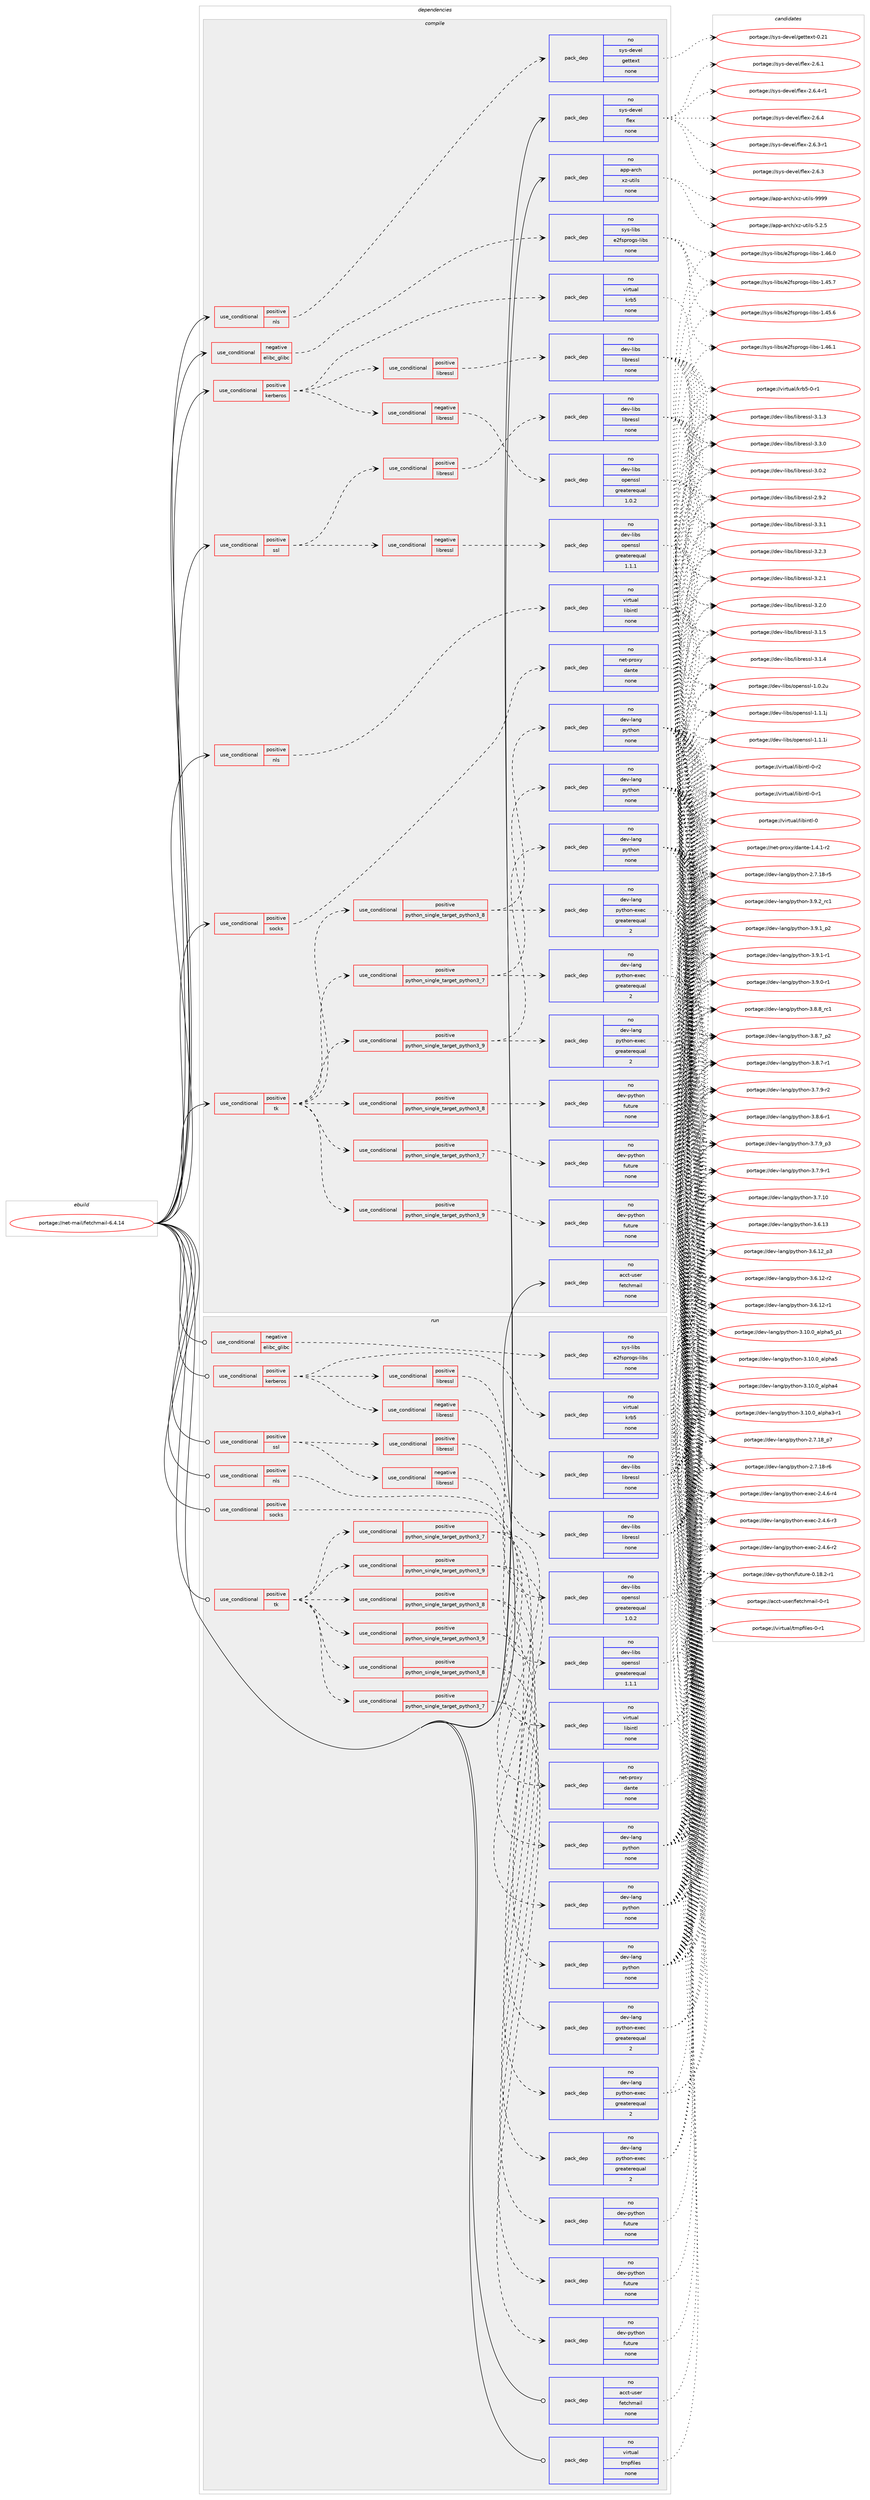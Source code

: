 digraph prolog {

# *************
# Graph options
# *************

newrank=true;
concentrate=true;
compound=true;
graph [rankdir=LR,fontname=Helvetica,fontsize=10,ranksep=1.5];#, ranksep=2.5, nodesep=0.2];
edge  [arrowhead=vee];
node  [fontname=Helvetica,fontsize=10];

# **********
# The ebuild
# **********

subgraph cluster_leftcol {
color=gray;
rank=same;
label=<<i>ebuild</i>>;
id [label="portage://net-mail/fetchmail-6.4.14", color=red, width=4, href="../net-mail/fetchmail-6.4.14.svg"];
}

# ****************
# The dependencies
# ****************

subgraph cluster_midcol {
color=gray;
label=<<i>dependencies</i>>;
subgraph cluster_compile {
fillcolor="#eeeeee";
style=filled;
label=<<i>compile</i>>;
subgraph cond3801 {
dependency13185 [label=<<TABLE BORDER="0" CELLBORDER="1" CELLSPACING="0" CELLPADDING="4"><TR><TD ROWSPAN="3" CELLPADDING="10">use_conditional</TD></TR><TR><TD>negative</TD></TR><TR><TD>elibc_glibc</TD></TR></TABLE>>, shape=none, color=red];
subgraph pack9250 {
dependency13186 [label=<<TABLE BORDER="0" CELLBORDER="1" CELLSPACING="0" CELLPADDING="4" WIDTH="220"><TR><TD ROWSPAN="6" CELLPADDING="30">pack_dep</TD></TR><TR><TD WIDTH="110">no</TD></TR><TR><TD>sys-libs</TD></TR><TR><TD>e2fsprogs-libs</TD></TR><TR><TD>none</TD></TR><TR><TD></TD></TR></TABLE>>, shape=none, color=blue];
}
dependency13185:e -> dependency13186:w [weight=20,style="dashed",arrowhead="vee"];
}
id:e -> dependency13185:w [weight=20,style="solid",arrowhead="vee"];
subgraph cond3802 {
dependency13187 [label=<<TABLE BORDER="0" CELLBORDER="1" CELLSPACING="0" CELLPADDING="4"><TR><TD ROWSPAN="3" CELLPADDING="10">use_conditional</TD></TR><TR><TD>positive</TD></TR><TR><TD>kerberos</TD></TR></TABLE>>, shape=none, color=red];
subgraph pack9251 {
dependency13188 [label=<<TABLE BORDER="0" CELLBORDER="1" CELLSPACING="0" CELLPADDING="4" WIDTH="220"><TR><TD ROWSPAN="6" CELLPADDING="30">pack_dep</TD></TR><TR><TD WIDTH="110">no</TD></TR><TR><TD>virtual</TD></TR><TR><TD>krb5</TD></TR><TR><TD>none</TD></TR><TR><TD></TD></TR></TABLE>>, shape=none, color=blue];
}
dependency13187:e -> dependency13188:w [weight=20,style="dashed",arrowhead="vee"];
subgraph cond3803 {
dependency13189 [label=<<TABLE BORDER="0" CELLBORDER="1" CELLSPACING="0" CELLPADDING="4"><TR><TD ROWSPAN="3" CELLPADDING="10">use_conditional</TD></TR><TR><TD>negative</TD></TR><TR><TD>libressl</TD></TR></TABLE>>, shape=none, color=red];
subgraph pack9252 {
dependency13190 [label=<<TABLE BORDER="0" CELLBORDER="1" CELLSPACING="0" CELLPADDING="4" WIDTH="220"><TR><TD ROWSPAN="6" CELLPADDING="30">pack_dep</TD></TR><TR><TD WIDTH="110">no</TD></TR><TR><TD>dev-libs</TD></TR><TR><TD>openssl</TD></TR><TR><TD>greaterequal</TD></TR><TR><TD>1.0.2</TD></TR></TABLE>>, shape=none, color=blue];
}
dependency13189:e -> dependency13190:w [weight=20,style="dashed",arrowhead="vee"];
}
dependency13187:e -> dependency13189:w [weight=20,style="dashed",arrowhead="vee"];
subgraph cond3804 {
dependency13191 [label=<<TABLE BORDER="0" CELLBORDER="1" CELLSPACING="0" CELLPADDING="4"><TR><TD ROWSPAN="3" CELLPADDING="10">use_conditional</TD></TR><TR><TD>positive</TD></TR><TR><TD>libressl</TD></TR></TABLE>>, shape=none, color=red];
subgraph pack9253 {
dependency13192 [label=<<TABLE BORDER="0" CELLBORDER="1" CELLSPACING="0" CELLPADDING="4" WIDTH="220"><TR><TD ROWSPAN="6" CELLPADDING="30">pack_dep</TD></TR><TR><TD WIDTH="110">no</TD></TR><TR><TD>dev-libs</TD></TR><TR><TD>libressl</TD></TR><TR><TD>none</TD></TR><TR><TD></TD></TR></TABLE>>, shape=none, color=blue];
}
dependency13191:e -> dependency13192:w [weight=20,style="dashed",arrowhead="vee"];
}
dependency13187:e -> dependency13191:w [weight=20,style="dashed",arrowhead="vee"];
}
id:e -> dependency13187:w [weight=20,style="solid",arrowhead="vee"];
subgraph cond3805 {
dependency13193 [label=<<TABLE BORDER="0" CELLBORDER="1" CELLSPACING="0" CELLPADDING="4"><TR><TD ROWSPAN="3" CELLPADDING="10">use_conditional</TD></TR><TR><TD>positive</TD></TR><TR><TD>nls</TD></TR></TABLE>>, shape=none, color=red];
subgraph pack9254 {
dependency13194 [label=<<TABLE BORDER="0" CELLBORDER="1" CELLSPACING="0" CELLPADDING="4" WIDTH="220"><TR><TD ROWSPAN="6" CELLPADDING="30">pack_dep</TD></TR><TR><TD WIDTH="110">no</TD></TR><TR><TD>sys-devel</TD></TR><TR><TD>gettext</TD></TR><TR><TD>none</TD></TR><TR><TD></TD></TR></TABLE>>, shape=none, color=blue];
}
dependency13193:e -> dependency13194:w [weight=20,style="dashed",arrowhead="vee"];
}
id:e -> dependency13193:w [weight=20,style="solid",arrowhead="vee"];
subgraph cond3806 {
dependency13195 [label=<<TABLE BORDER="0" CELLBORDER="1" CELLSPACING="0" CELLPADDING="4"><TR><TD ROWSPAN="3" CELLPADDING="10">use_conditional</TD></TR><TR><TD>positive</TD></TR><TR><TD>nls</TD></TR></TABLE>>, shape=none, color=red];
subgraph pack9255 {
dependency13196 [label=<<TABLE BORDER="0" CELLBORDER="1" CELLSPACING="0" CELLPADDING="4" WIDTH="220"><TR><TD ROWSPAN="6" CELLPADDING="30">pack_dep</TD></TR><TR><TD WIDTH="110">no</TD></TR><TR><TD>virtual</TD></TR><TR><TD>libintl</TD></TR><TR><TD>none</TD></TR><TR><TD></TD></TR></TABLE>>, shape=none, color=blue];
}
dependency13195:e -> dependency13196:w [weight=20,style="dashed",arrowhead="vee"];
}
id:e -> dependency13195:w [weight=20,style="solid",arrowhead="vee"];
subgraph cond3807 {
dependency13197 [label=<<TABLE BORDER="0" CELLBORDER="1" CELLSPACING="0" CELLPADDING="4"><TR><TD ROWSPAN="3" CELLPADDING="10">use_conditional</TD></TR><TR><TD>positive</TD></TR><TR><TD>socks</TD></TR></TABLE>>, shape=none, color=red];
subgraph pack9256 {
dependency13198 [label=<<TABLE BORDER="0" CELLBORDER="1" CELLSPACING="0" CELLPADDING="4" WIDTH="220"><TR><TD ROWSPAN="6" CELLPADDING="30">pack_dep</TD></TR><TR><TD WIDTH="110">no</TD></TR><TR><TD>net-proxy</TD></TR><TR><TD>dante</TD></TR><TR><TD>none</TD></TR><TR><TD></TD></TR></TABLE>>, shape=none, color=blue];
}
dependency13197:e -> dependency13198:w [weight=20,style="dashed",arrowhead="vee"];
}
id:e -> dependency13197:w [weight=20,style="solid",arrowhead="vee"];
subgraph cond3808 {
dependency13199 [label=<<TABLE BORDER="0" CELLBORDER="1" CELLSPACING="0" CELLPADDING="4"><TR><TD ROWSPAN="3" CELLPADDING="10">use_conditional</TD></TR><TR><TD>positive</TD></TR><TR><TD>ssl</TD></TR></TABLE>>, shape=none, color=red];
subgraph cond3809 {
dependency13200 [label=<<TABLE BORDER="0" CELLBORDER="1" CELLSPACING="0" CELLPADDING="4"><TR><TD ROWSPAN="3" CELLPADDING="10">use_conditional</TD></TR><TR><TD>negative</TD></TR><TR><TD>libressl</TD></TR></TABLE>>, shape=none, color=red];
subgraph pack9257 {
dependency13201 [label=<<TABLE BORDER="0" CELLBORDER="1" CELLSPACING="0" CELLPADDING="4" WIDTH="220"><TR><TD ROWSPAN="6" CELLPADDING="30">pack_dep</TD></TR><TR><TD WIDTH="110">no</TD></TR><TR><TD>dev-libs</TD></TR><TR><TD>openssl</TD></TR><TR><TD>greaterequal</TD></TR><TR><TD>1.1.1</TD></TR></TABLE>>, shape=none, color=blue];
}
dependency13200:e -> dependency13201:w [weight=20,style="dashed",arrowhead="vee"];
}
dependency13199:e -> dependency13200:w [weight=20,style="dashed",arrowhead="vee"];
subgraph cond3810 {
dependency13202 [label=<<TABLE BORDER="0" CELLBORDER="1" CELLSPACING="0" CELLPADDING="4"><TR><TD ROWSPAN="3" CELLPADDING="10">use_conditional</TD></TR><TR><TD>positive</TD></TR><TR><TD>libressl</TD></TR></TABLE>>, shape=none, color=red];
subgraph pack9258 {
dependency13203 [label=<<TABLE BORDER="0" CELLBORDER="1" CELLSPACING="0" CELLPADDING="4" WIDTH="220"><TR><TD ROWSPAN="6" CELLPADDING="30">pack_dep</TD></TR><TR><TD WIDTH="110">no</TD></TR><TR><TD>dev-libs</TD></TR><TR><TD>libressl</TD></TR><TR><TD>none</TD></TR><TR><TD></TD></TR></TABLE>>, shape=none, color=blue];
}
dependency13202:e -> dependency13203:w [weight=20,style="dashed",arrowhead="vee"];
}
dependency13199:e -> dependency13202:w [weight=20,style="dashed",arrowhead="vee"];
}
id:e -> dependency13199:w [weight=20,style="solid",arrowhead="vee"];
subgraph cond3811 {
dependency13204 [label=<<TABLE BORDER="0" CELLBORDER="1" CELLSPACING="0" CELLPADDING="4"><TR><TD ROWSPAN="3" CELLPADDING="10">use_conditional</TD></TR><TR><TD>positive</TD></TR><TR><TD>tk</TD></TR></TABLE>>, shape=none, color=red];
subgraph cond3812 {
dependency13205 [label=<<TABLE BORDER="0" CELLBORDER="1" CELLSPACING="0" CELLPADDING="4"><TR><TD ROWSPAN="3" CELLPADDING="10">use_conditional</TD></TR><TR><TD>positive</TD></TR><TR><TD>python_single_target_python3_7</TD></TR></TABLE>>, shape=none, color=red];
subgraph pack9259 {
dependency13206 [label=<<TABLE BORDER="0" CELLBORDER="1" CELLSPACING="0" CELLPADDING="4" WIDTH="220"><TR><TD ROWSPAN="6" CELLPADDING="30">pack_dep</TD></TR><TR><TD WIDTH="110">no</TD></TR><TR><TD>dev-lang</TD></TR><TR><TD>python</TD></TR><TR><TD>none</TD></TR><TR><TD></TD></TR></TABLE>>, shape=none, color=blue];
}
dependency13205:e -> dependency13206:w [weight=20,style="dashed",arrowhead="vee"];
subgraph pack9260 {
dependency13207 [label=<<TABLE BORDER="0" CELLBORDER="1" CELLSPACING="0" CELLPADDING="4" WIDTH="220"><TR><TD ROWSPAN="6" CELLPADDING="30">pack_dep</TD></TR><TR><TD WIDTH="110">no</TD></TR><TR><TD>dev-lang</TD></TR><TR><TD>python-exec</TD></TR><TR><TD>greaterequal</TD></TR><TR><TD>2</TD></TR></TABLE>>, shape=none, color=blue];
}
dependency13205:e -> dependency13207:w [weight=20,style="dashed",arrowhead="vee"];
}
dependency13204:e -> dependency13205:w [weight=20,style="dashed",arrowhead="vee"];
subgraph cond3813 {
dependency13208 [label=<<TABLE BORDER="0" CELLBORDER="1" CELLSPACING="0" CELLPADDING="4"><TR><TD ROWSPAN="3" CELLPADDING="10">use_conditional</TD></TR><TR><TD>positive</TD></TR><TR><TD>python_single_target_python3_8</TD></TR></TABLE>>, shape=none, color=red];
subgraph pack9261 {
dependency13209 [label=<<TABLE BORDER="0" CELLBORDER="1" CELLSPACING="0" CELLPADDING="4" WIDTH="220"><TR><TD ROWSPAN="6" CELLPADDING="30">pack_dep</TD></TR><TR><TD WIDTH="110">no</TD></TR><TR><TD>dev-lang</TD></TR><TR><TD>python</TD></TR><TR><TD>none</TD></TR><TR><TD></TD></TR></TABLE>>, shape=none, color=blue];
}
dependency13208:e -> dependency13209:w [weight=20,style="dashed",arrowhead="vee"];
subgraph pack9262 {
dependency13210 [label=<<TABLE BORDER="0" CELLBORDER="1" CELLSPACING="0" CELLPADDING="4" WIDTH="220"><TR><TD ROWSPAN="6" CELLPADDING="30">pack_dep</TD></TR><TR><TD WIDTH="110">no</TD></TR><TR><TD>dev-lang</TD></TR><TR><TD>python-exec</TD></TR><TR><TD>greaterequal</TD></TR><TR><TD>2</TD></TR></TABLE>>, shape=none, color=blue];
}
dependency13208:e -> dependency13210:w [weight=20,style="dashed",arrowhead="vee"];
}
dependency13204:e -> dependency13208:w [weight=20,style="dashed",arrowhead="vee"];
subgraph cond3814 {
dependency13211 [label=<<TABLE BORDER="0" CELLBORDER="1" CELLSPACING="0" CELLPADDING="4"><TR><TD ROWSPAN="3" CELLPADDING="10">use_conditional</TD></TR><TR><TD>positive</TD></TR><TR><TD>python_single_target_python3_9</TD></TR></TABLE>>, shape=none, color=red];
subgraph pack9263 {
dependency13212 [label=<<TABLE BORDER="0" CELLBORDER="1" CELLSPACING="0" CELLPADDING="4" WIDTH="220"><TR><TD ROWSPAN="6" CELLPADDING="30">pack_dep</TD></TR><TR><TD WIDTH="110">no</TD></TR><TR><TD>dev-lang</TD></TR><TR><TD>python</TD></TR><TR><TD>none</TD></TR><TR><TD></TD></TR></TABLE>>, shape=none, color=blue];
}
dependency13211:e -> dependency13212:w [weight=20,style="dashed",arrowhead="vee"];
subgraph pack9264 {
dependency13213 [label=<<TABLE BORDER="0" CELLBORDER="1" CELLSPACING="0" CELLPADDING="4" WIDTH="220"><TR><TD ROWSPAN="6" CELLPADDING="30">pack_dep</TD></TR><TR><TD WIDTH="110">no</TD></TR><TR><TD>dev-lang</TD></TR><TR><TD>python-exec</TD></TR><TR><TD>greaterequal</TD></TR><TR><TD>2</TD></TR></TABLE>>, shape=none, color=blue];
}
dependency13211:e -> dependency13213:w [weight=20,style="dashed",arrowhead="vee"];
}
dependency13204:e -> dependency13211:w [weight=20,style="dashed",arrowhead="vee"];
subgraph cond3815 {
dependency13214 [label=<<TABLE BORDER="0" CELLBORDER="1" CELLSPACING="0" CELLPADDING="4"><TR><TD ROWSPAN="3" CELLPADDING="10">use_conditional</TD></TR><TR><TD>positive</TD></TR><TR><TD>python_single_target_python3_7</TD></TR></TABLE>>, shape=none, color=red];
subgraph pack9265 {
dependency13215 [label=<<TABLE BORDER="0" CELLBORDER="1" CELLSPACING="0" CELLPADDING="4" WIDTH="220"><TR><TD ROWSPAN="6" CELLPADDING="30">pack_dep</TD></TR><TR><TD WIDTH="110">no</TD></TR><TR><TD>dev-python</TD></TR><TR><TD>future</TD></TR><TR><TD>none</TD></TR><TR><TD></TD></TR></TABLE>>, shape=none, color=blue];
}
dependency13214:e -> dependency13215:w [weight=20,style="dashed",arrowhead="vee"];
}
dependency13204:e -> dependency13214:w [weight=20,style="dashed",arrowhead="vee"];
subgraph cond3816 {
dependency13216 [label=<<TABLE BORDER="0" CELLBORDER="1" CELLSPACING="0" CELLPADDING="4"><TR><TD ROWSPAN="3" CELLPADDING="10">use_conditional</TD></TR><TR><TD>positive</TD></TR><TR><TD>python_single_target_python3_8</TD></TR></TABLE>>, shape=none, color=red];
subgraph pack9266 {
dependency13217 [label=<<TABLE BORDER="0" CELLBORDER="1" CELLSPACING="0" CELLPADDING="4" WIDTH="220"><TR><TD ROWSPAN="6" CELLPADDING="30">pack_dep</TD></TR><TR><TD WIDTH="110">no</TD></TR><TR><TD>dev-python</TD></TR><TR><TD>future</TD></TR><TR><TD>none</TD></TR><TR><TD></TD></TR></TABLE>>, shape=none, color=blue];
}
dependency13216:e -> dependency13217:w [weight=20,style="dashed",arrowhead="vee"];
}
dependency13204:e -> dependency13216:w [weight=20,style="dashed",arrowhead="vee"];
subgraph cond3817 {
dependency13218 [label=<<TABLE BORDER="0" CELLBORDER="1" CELLSPACING="0" CELLPADDING="4"><TR><TD ROWSPAN="3" CELLPADDING="10">use_conditional</TD></TR><TR><TD>positive</TD></TR><TR><TD>python_single_target_python3_9</TD></TR></TABLE>>, shape=none, color=red];
subgraph pack9267 {
dependency13219 [label=<<TABLE BORDER="0" CELLBORDER="1" CELLSPACING="0" CELLPADDING="4" WIDTH="220"><TR><TD ROWSPAN="6" CELLPADDING="30">pack_dep</TD></TR><TR><TD WIDTH="110">no</TD></TR><TR><TD>dev-python</TD></TR><TR><TD>future</TD></TR><TR><TD>none</TD></TR><TR><TD></TD></TR></TABLE>>, shape=none, color=blue];
}
dependency13218:e -> dependency13219:w [weight=20,style="dashed",arrowhead="vee"];
}
dependency13204:e -> dependency13218:w [weight=20,style="dashed",arrowhead="vee"];
}
id:e -> dependency13204:w [weight=20,style="solid",arrowhead="vee"];
subgraph pack9268 {
dependency13220 [label=<<TABLE BORDER="0" CELLBORDER="1" CELLSPACING="0" CELLPADDING="4" WIDTH="220"><TR><TD ROWSPAN="6" CELLPADDING="30">pack_dep</TD></TR><TR><TD WIDTH="110">no</TD></TR><TR><TD>acct-user</TD></TR><TR><TD>fetchmail</TD></TR><TR><TD>none</TD></TR><TR><TD></TD></TR></TABLE>>, shape=none, color=blue];
}
id:e -> dependency13220:w [weight=20,style="solid",arrowhead="vee"];
subgraph pack9269 {
dependency13221 [label=<<TABLE BORDER="0" CELLBORDER="1" CELLSPACING="0" CELLPADDING="4" WIDTH="220"><TR><TD ROWSPAN="6" CELLPADDING="30">pack_dep</TD></TR><TR><TD WIDTH="110">no</TD></TR><TR><TD>app-arch</TD></TR><TR><TD>xz-utils</TD></TR><TR><TD>none</TD></TR><TR><TD></TD></TR></TABLE>>, shape=none, color=blue];
}
id:e -> dependency13221:w [weight=20,style="solid",arrowhead="vee"];
subgraph pack9270 {
dependency13222 [label=<<TABLE BORDER="0" CELLBORDER="1" CELLSPACING="0" CELLPADDING="4" WIDTH="220"><TR><TD ROWSPAN="6" CELLPADDING="30">pack_dep</TD></TR><TR><TD WIDTH="110">no</TD></TR><TR><TD>sys-devel</TD></TR><TR><TD>flex</TD></TR><TR><TD>none</TD></TR><TR><TD></TD></TR></TABLE>>, shape=none, color=blue];
}
id:e -> dependency13222:w [weight=20,style="solid",arrowhead="vee"];
}
subgraph cluster_compileandrun {
fillcolor="#eeeeee";
style=filled;
label=<<i>compile and run</i>>;
}
subgraph cluster_run {
fillcolor="#eeeeee";
style=filled;
label=<<i>run</i>>;
subgraph cond3818 {
dependency13223 [label=<<TABLE BORDER="0" CELLBORDER="1" CELLSPACING="0" CELLPADDING="4"><TR><TD ROWSPAN="3" CELLPADDING="10">use_conditional</TD></TR><TR><TD>negative</TD></TR><TR><TD>elibc_glibc</TD></TR></TABLE>>, shape=none, color=red];
subgraph pack9271 {
dependency13224 [label=<<TABLE BORDER="0" CELLBORDER="1" CELLSPACING="0" CELLPADDING="4" WIDTH="220"><TR><TD ROWSPAN="6" CELLPADDING="30">pack_dep</TD></TR><TR><TD WIDTH="110">no</TD></TR><TR><TD>sys-libs</TD></TR><TR><TD>e2fsprogs-libs</TD></TR><TR><TD>none</TD></TR><TR><TD></TD></TR></TABLE>>, shape=none, color=blue];
}
dependency13223:e -> dependency13224:w [weight=20,style="dashed",arrowhead="vee"];
}
id:e -> dependency13223:w [weight=20,style="solid",arrowhead="odot"];
subgraph cond3819 {
dependency13225 [label=<<TABLE BORDER="0" CELLBORDER="1" CELLSPACING="0" CELLPADDING="4"><TR><TD ROWSPAN="3" CELLPADDING="10">use_conditional</TD></TR><TR><TD>positive</TD></TR><TR><TD>kerberos</TD></TR></TABLE>>, shape=none, color=red];
subgraph pack9272 {
dependency13226 [label=<<TABLE BORDER="0" CELLBORDER="1" CELLSPACING="0" CELLPADDING="4" WIDTH="220"><TR><TD ROWSPAN="6" CELLPADDING="30">pack_dep</TD></TR><TR><TD WIDTH="110">no</TD></TR><TR><TD>virtual</TD></TR><TR><TD>krb5</TD></TR><TR><TD>none</TD></TR><TR><TD></TD></TR></TABLE>>, shape=none, color=blue];
}
dependency13225:e -> dependency13226:w [weight=20,style="dashed",arrowhead="vee"];
subgraph cond3820 {
dependency13227 [label=<<TABLE BORDER="0" CELLBORDER="1" CELLSPACING="0" CELLPADDING="4"><TR><TD ROWSPAN="3" CELLPADDING="10">use_conditional</TD></TR><TR><TD>negative</TD></TR><TR><TD>libressl</TD></TR></TABLE>>, shape=none, color=red];
subgraph pack9273 {
dependency13228 [label=<<TABLE BORDER="0" CELLBORDER="1" CELLSPACING="0" CELLPADDING="4" WIDTH="220"><TR><TD ROWSPAN="6" CELLPADDING="30">pack_dep</TD></TR><TR><TD WIDTH="110">no</TD></TR><TR><TD>dev-libs</TD></TR><TR><TD>openssl</TD></TR><TR><TD>greaterequal</TD></TR><TR><TD>1.0.2</TD></TR></TABLE>>, shape=none, color=blue];
}
dependency13227:e -> dependency13228:w [weight=20,style="dashed",arrowhead="vee"];
}
dependency13225:e -> dependency13227:w [weight=20,style="dashed",arrowhead="vee"];
subgraph cond3821 {
dependency13229 [label=<<TABLE BORDER="0" CELLBORDER="1" CELLSPACING="0" CELLPADDING="4"><TR><TD ROWSPAN="3" CELLPADDING="10">use_conditional</TD></TR><TR><TD>positive</TD></TR><TR><TD>libressl</TD></TR></TABLE>>, shape=none, color=red];
subgraph pack9274 {
dependency13230 [label=<<TABLE BORDER="0" CELLBORDER="1" CELLSPACING="0" CELLPADDING="4" WIDTH="220"><TR><TD ROWSPAN="6" CELLPADDING="30">pack_dep</TD></TR><TR><TD WIDTH="110">no</TD></TR><TR><TD>dev-libs</TD></TR><TR><TD>libressl</TD></TR><TR><TD>none</TD></TR><TR><TD></TD></TR></TABLE>>, shape=none, color=blue];
}
dependency13229:e -> dependency13230:w [weight=20,style="dashed",arrowhead="vee"];
}
dependency13225:e -> dependency13229:w [weight=20,style="dashed",arrowhead="vee"];
}
id:e -> dependency13225:w [weight=20,style="solid",arrowhead="odot"];
subgraph cond3822 {
dependency13231 [label=<<TABLE BORDER="0" CELLBORDER="1" CELLSPACING="0" CELLPADDING="4"><TR><TD ROWSPAN="3" CELLPADDING="10">use_conditional</TD></TR><TR><TD>positive</TD></TR><TR><TD>nls</TD></TR></TABLE>>, shape=none, color=red];
subgraph pack9275 {
dependency13232 [label=<<TABLE BORDER="0" CELLBORDER="1" CELLSPACING="0" CELLPADDING="4" WIDTH="220"><TR><TD ROWSPAN="6" CELLPADDING="30">pack_dep</TD></TR><TR><TD WIDTH="110">no</TD></TR><TR><TD>virtual</TD></TR><TR><TD>libintl</TD></TR><TR><TD>none</TD></TR><TR><TD></TD></TR></TABLE>>, shape=none, color=blue];
}
dependency13231:e -> dependency13232:w [weight=20,style="dashed",arrowhead="vee"];
}
id:e -> dependency13231:w [weight=20,style="solid",arrowhead="odot"];
subgraph cond3823 {
dependency13233 [label=<<TABLE BORDER="0" CELLBORDER="1" CELLSPACING="0" CELLPADDING="4"><TR><TD ROWSPAN="3" CELLPADDING="10">use_conditional</TD></TR><TR><TD>positive</TD></TR><TR><TD>socks</TD></TR></TABLE>>, shape=none, color=red];
subgraph pack9276 {
dependency13234 [label=<<TABLE BORDER="0" CELLBORDER="1" CELLSPACING="0" CELLPADDING="4" WIDTH="220"><TR><TD ROWSPAN="6" CELLPADDING="30">pack_dep</TD></TR><TR><TD WIDTH="110">no</TD></TR><TR><TD>net-proxy</TD></TR><TR><TD>dante</TD></TR><TR><TD>none</TD></TR><TR><TD></TD></TR></TABLE>>, shape=none, color=blue];
}
dependency13233:e -> dependency13234:w [weight=20,style="dashed",arrowhead="vee"];
}
id:e -> dependency13233:w [weight=20,style="solid",arrowhead="odot"];
subgraph cond3824 {
dependency13235 [label=<<TABLE BORDER="0" CELLBORDER="1" CELLSPACING="0" CELLPADDING="4"><TR><TD ROWSPAN="3" CELLPADDING="10">use_conditional</TD></TR><TR><TD>positive</TD></TR><TR><TD>ssl</TD></TR></TABLE>>, shape=none, color=red];
subgraph cond3825 {
dependency13236 [label=<<TABLE BORDER="0" CELLBORDER="1" CELLSPACING="0" CELLPADDING="4"><TR><TD ROWSPAN="3" CELLPADDING="10">use_conditional</TD></TR><TR><TD>negative</TD></TR><TR><TD>libressl</TD></TR></TABLE>>, shape=none, color=red];
subgraph pack9277 {
dependency13237 [label=<<TABLE BORDER="0" CELLBORDER="1" CELLSPACING="0" CELLPADDING="4" WIDTH="220"><TR><TD ROWSPAN="6" CELLPADDING="30">pack_dep</TD></TR><TR><TD WIDTH="110">no</TD></TR><TR><TD>dev-libs</TD></TR><TR><TD>openssl</TD></TR><TR><TD>greaterequal</TD></TR><TR><TD>1.1.1</TD></TR></TABLE>>, shape=none, color=blue];
}
dependency13236:e -> dependency13237:w [weight=20,style="dashed",arrowhead="vee"];
}
dependency13235:e -> dependency13236:w [weight=20,style="dashed",arrowhead="vee"];
subgraph cond3826 {
dependency13238 [label=<<TABLE BORDER="0" CELLBORDER="1" CELLSPACING="0" CELLPADDING="4"><TR><TD ROWSPAN="3" CELLPADDING="10">use_conditional</TD></TR><TR><TD>positive</TD></TR><TR><TD>libressl</TD></TR></TABLE>>, shape=none, color=red];
subgraph pack9278 {
dependency13239 [label=<<TABLE BORDER="0" CELLBORDER="1" CELLSPACING="0" CELLPADDING="4" WIDTH="220"><TR><TD ROWSPAN="6" CELLPADDING="30">pack_dep</TD></TR><TR><TD WIDTH="110">no</TD></TR><TR><TD>dev-libs</TD></TR><TR><TD>libressl</TD></TR><TR><TD>none</TD></TR><TR><TD></TD></TR></TABLE>>, shape=none, color=blue];
}
dependency13238:e -> dependency13239:w [weight=20,style="dashed",arrowhead="vee"];
}
dependency13235:e -> dependency13238:w [weight=20,style="dashed",arrowhead="vee"];
}
id:e -> dependency13235:w [weight=20,style="solid",arrowhead="odot"];
subgraph cond3827 {
dependency13240 [label=<<TABLE BORDER="0" CELLBORDER="1" CELLSPACING="0" CELLPADDING="4"><TR><TD ROWSPAN="3" CELLPADDING="10">use_conditional</TD></TR><TR><TD>positive</TD></TR><TR><TD>tk</TD></TR></TABLE>>, shape=none, color=red];
subgraph cond3828 {
dependency13241 [label=<<TABLE BORDER="0" CELLBORDER="1" CELLSPACING="0" CELLPADDING="4"><TR><TD ROWSPAN="3" CELLPADDING="10">use_conditional</TD></TR><TR><TD>positive</TD></TR><TR><TD>python_single_target_python3_7</TD></TR></TABLE>>, shape=none, color=red];
subgraph pack9279 {
dependency13242 [label=<<TABLE BORDER="0" CELLBORDER="1" CELLSPACING="0" CELLPADDING="4" WIDTH="220"><TR><TD ROWSPAN="6" CELLPADDING="30">pack_dep</TD></TR><TR><TD WIDTH="110">no</TD></TR><TR><TD>dev-lang</TD></TR><TR><TD>python</TD></TR><TR><TD>none</TD></TR><TR><TD></TD></TR></TABLE>>, shape=none, color=blue];
}
dependency13241:e -> dependency13242:w [weight=20,style="dashed",arrowhead="vee"];
subgraph pack9280 {
dependency13243 [label=<<TABLE BORDER="0" CELLBORDER="1" CELLSPACING="0" CELLPADDING="4" WIDTH="220"><TR><TD ROWSPAN="6" CELLPADDING="30">pack_dep</TD></TR><TR><TD WIDTH="110">no</TD></TR><TR><TD>dev-lang</TD></TR><TR><TD>python-exec</TD></TR><TR><TD>greaterequal</TD></TR><TR><TD>2</TD></TR></TABLE>>, shape=none, color=blue];
}
dependency13241:e -> dependency13243:w [weight=20,style="dashed",arrowhead="vee"];
}
dependency13240:e -> dependency13241:w [weight=20,style="dashed",arrowhead="vee"];
subgraph cond3829 {
dependency13244 [label=<<TABLE BORDER="0" CELLBORDER="1" CELLSPACING="0" CELLPADDING="4"><TR><TD ROWSPAN="3" CELLPADDING="10">use_conditional</TD></TR><TR><TD>positive</TD></TR><TR><TD>python_single_target_python3_8</TD></TR></TABLE>>, shape=none, color=red];
subgraph pack9281 {
dependency13245 [label=<<TABLE BORDER="0" CELLBORDER="1" CELLSPACING="0" CELLPADDING="4" WIDTH="220"><TR><TD ROWSPAN="6" CELLPADDING="30">pack_dep</TD></TR><TR><TD WIDTH="110">no</TD></TR><TR><TD>dev-lang</TD></TR><TR><TD>python</TD></TR><TR><TD>none</TD></TR><TR><TD></TD></TR></TABLE>>, shape=none, color=blue];
}
dependency13244:e -> dependency13245:w [weight=20,style="dashed",arrowhead="vee"];
subgraph pack9282 {
dependency13246 [label=<<TABLE BORDER="0" CELLBORDER="1" CELLSPACING="0" CELLPADDING="4" WIDTH="220"><TR><TD ROWSPAN="6" CELLPADDING="30">pack_dep</TD></TR><TR><TD WIDTH="110">no</TD></TR><TR><TD>dev-lang</TD></TR><TR><TD>python-exec</TD></TR><TR><TD>greaterequal</TD></TR><TR><TD>2</TD></TR></TABLE>>, shape=none, color=blue];
}
dependency13244:e -> dependency13246:w [weight=20,style="dashed",arrowhead="vee"];
}
dependency13240:e -> dependency13244:w [weight=20,style="dashed",arrowhead="vee"];
subgraph cond3830 {
dependency13247 [label=<<TABLE BORDER="0" CELLBORDER="1" CELLSPACING="0" CELLPADDING="4"><TR><TD ROWSPAN="3" CELLPADDING="10">use_conditional</TD></TR><TR><TD>positive</TD></TR><TR><TD>python_single_target_python3_9</TD></TR></TABLE>>, shape=none, color=red];
subgraph pack9283 {
dependency13248 [label=<<TABLE BORDER="0" CELLBORDER="1" CELLSPACING="0" CELLPADDING="4" WIDTH="220"><TR><TD ROWSPAN="6" CELLPADDING="30">pack_dep</TD></TR><TR><TD WIDTH="110">no</TD></TR><TR><TD>dev-lang</TD></TR><TR><TD>python</TD></TR><TR><TD>none</TD></TR><TR><TD></TD></TR></TABLE>>, shape=none, color=blue];
}
dependency13247:e -> dependency13248:w [weight=20,style="dashed",arrowhead="vee"];
subgraph pack9284 {
dependency13249 [label=<<TABLE BORDER="0" CELLBORDER="1" CELLSPACING="0" CELLPADDING="4" WIDTH="220"><TR><TD ROWSPAN="6" CELLPADDING="30">pack_dep</TD></TR><TR><TD WIDTH="110">no</TD></TR><TR><TD>dev-lang</TD></TR><TR><TD>python-exec</TD></TR><TR><TD>greaterequal</TD></TR><TR><TD>2</TD></TR></TABLE>>, shape=none, color=blue];
}
dependency13247:e -> dependency13249:w [weight=20,style="dashed",arrowhead="vee"];
}
dependency13240:e -> dependency13247:w [weight=20,style="dashed",arrowhead="vee"];
subgraph cond3831 {
dependency13250 [label=<<TABLE BORDER="0" CELLBORDER="1" CELLSPACING="0" CELLPADDING="4"><TR><TD ROWSPAN="3" CELLPADDING="10">use_conditional</TD></TR><TR><TD>positive</TD></TR><TR><TD>python_single_target_python3_7</TD></TR></TABLE>>, shape=none, color=red];
subgraph pack9285 {
dependency13251 [label=<<TABLE BORDER="0" CELLBORDER="1" CELLSPACING="0" CELLPADDING="4" WIDTH="220"><TR><TD ROWSPAN="6" CELLPADDING="30">pack_dep</TD></TR><TR><TD WIDTH="110">no</TD></TR><TR><TD>dev-python</TD></TR><TR><TD>future</TD></TR><TR><TD>none</TD></TR><TR><TD></TD></TR></TABLE>>, shape=none, color=blue];
}
dependency13250:e -> dependency13251:w [weight=20,style="dashed",arrowhead="vee"];
}
dependency13240:e -> dependency13250:w [weight=20,style="dashed",arrowhead="vee"];
subgraph cond3832 {
dependency13252 [label=<<TABLE BORDER="0" CELLBORDER="1" CELLSPACING="0" CELLPADDING="4"><TR><TD ROWSPAN="3" CELLPADDING="10">use_conditional</TD></TR><TR><TD>positive</TD></TR><TR><TD>python_single_target_python3_8</TD></TR></TABLE>>, shape=none, color=red];
subgraph pack9286 {
dependency13253 [label=<<TABLE BORDER="0" CELLBORDER="1" CELLSPACING="0" CELLPADDING="4" WIDTH="220"><TR><TD ROWSPAN="6" CELLPADDING="30">pack_dep</TD></TR><TR><TD WIDTH="110">no</TD></TR><TR><TD>dev-python</TD></TR><TR><TD>future</TD></TR><TR><TD>none</TD></TR><TR><TD></TD></TR></TABLE>>, shape=none, color=blue];
}
dependency13252:e -> dependency13253:w [weight=20,style="dashed",arrowhead="vee"];
}
dependency13240:e -> dependency13252:w [weight=20,style="dashed",arrowhead="vee"];
subgraph cond3833 {
dependency13254 [label=<<TABLE BORDER="0" CELLBORDER="1" CELLSPACING="0" CELLPADDING="4"><TR><TD ROWSPAN="3" CELLPADDING="10">use_conditional</TD></TR><TR><TD>positive</TD></TR><TR><TD>python_single_target_python3_9</TD></TR></TABLE>>, shape=none, color=red];
subgraph pack9287 {
dependency13255 [label=<<TABLE BORDER="0" CELLBORDER="1" CELLSPACING="0" CELLPADDING="4" WIDTH="220"><TR><TD ROWSPAN="6" CELLPADDING="30">pack_dep</TD></TR><TR><TD WIDTH="110">no</TD></TR><TR><TD>dev-python</TD></TR><TR><TD>future</TD></TR><TR><TD>none</TD></TR><TR><TD></TD></TR></TABLE>>, shape=none, color=blue];
}
dependency13254:e -> dependency13255:w [weight=20,style="dashed",arrowhead="vee"];
}
dependency13240:e -> dependency13254:w [weight=20,style="dashed",arrowhead="vee"];
}
id:e -> dependency13240:w [weight=20,style="solid",arrowhead="odot"];
subgraph pack9288 {
dependency13256 [label=<<TABLE BORDER="0" CELLBORDER="1" CELLSPACING="0" CELLPADDING="4" WIDTH="220"><TR><TD ROWSPAN="6" CELLPADDING="30">pack_dep</TD></TR><TR><TD WIDTH="110">no</TD></TR><TR><TD>acct-user</TD></TR><TR><TD>fetchmail</TD></TR><TR><TD>none</TD></TR><TR><TD></TD></TR></TABLE>>, shape=none, color=blue];
}
id:e -> dependency13256:w [weight=20,style="solid",arrowhead="odot"];
subgraph pack9289 {
dependency13257 [label=<<TABLE BORDER="0" CELLBORDER="1" CELLSPACING="0" CELLPADDING="4" WIDTH="220"><TR><TD ROWSPAN="6" CELLPADDING="30">pack_dep</TD></TR><TR><TD WIDTH="110">no</TD></TR><TR><TD>virtual</TD></TR><TR><TD>tmpfiles</TD></TR><TR><TD>none</TD></TR><TR><TD></TD></TR></TABLE>>, shape=none, color=blue];
}
id:e -> dependency13257:w [weight=20,style="solid",arrowhead="odot"];
}
}

# **************
# The candidates
# **************

subgraph cluster_choices {
rank=same;
color=gray;
label=<<i>candidates</i>>;

subgraph choice9250 {
color=black;
nodesep=1;
choice11512111545108105981154710150102115112114111103115451081059811545494652544649 [label="portage://sys-libs/e2fsprogs-libs-1.46.1", color=red, width=4,href="../sys-libs/e2fsprogs-libs-1.46.1.svg"];
choice11512111545108105981154710150102115112114111103115451081059811545494652544648 [label="portage://sys-libs/e2fsprogs-libs-1.46.0", color=red, width=4,href="../sys-libs/e2fsprogs-libs-1.46.0.svg"];
choice11512111545108105981154710150102115112114111103115451081059811545494652534655 [label="portage://sys-libs/e2fsprogs-libs-1.45.7", color=red, width=4,href="../sys-libs/e2fsprogs-libs-1.45.7.svg"];
choice11512111545108105981154710150102115112114111103115451081059811545494652534654 [label="portage://sys-libs/e2fsprogs-libs-1.45.6", color=red, width=4,href="../sys-libs/e2fsprogs-libs-1.45.6.svg"];
dependency13186:e -> choice11512111545108105981154710150102115112114111103115451081059811545494652544649:w [style=dotted,weight="100"];
dependency13186:e -> choice11512111545108105981154710150102115112114111103115451081059811545494652544648:w [style=dotted,weight="100"];
dependency13186:e -> choice11512111545108105981154710150102115112114111103115451081059811545494652534655:w [style=dotted,weight="100"];
dependency13186:e -> choice11512111545108105981154710150102115112114111103115451081059811545494652534654:w [style=dotted,weight="100"];
}
subgraph choice9251 {
color=black;
nodesep=1;
choice1181051141161179710847107114985345484511449 [label="portage://virtual/krb5-0-r1", color=red, width=4,href="../virtual/krb5-0-r1.svg"];
dependency13188:e -> choice1181051141161179710847107114985345484511449:w [style=dotted,weight="100"];
}
subgraph choice9252 {
color=black;
nodesep=1;
choice100101118451081059811547111112101110115115108454946494649106 [label="portage://dev-libs/openssl-1.1.1j", color=red, width=4,href="../dev-libs/openssl-1.1.1j.svg"];
choice100101118451081059811547111112101110115115108454946494649105 [label="portage://dev-libs/openssl-1.1.1i", color=red, width=4,href="../dev-libs/openssl-1.1.1i.svg"];
choice100101118451081059811547111112101110115115108454946484650117 [label="portage://dev-libs/openssl-1.0.2u", color=red, width=4,href="../dev-libs/openssl-1.0.2u.svg"];
dependency13190:e -> choice100101118451081059811547111112101110115115108454946494649106:w [style=dotted,weight="100"];
dependency13190:e -> choice100101118451081059811547111112101110115115108454946494649105:w [style=dotted,weight="100"];
dependency13190:e -> choice100101118451081059811547111112101110115115108454946484650117:w [style=dotted,weight="100"];
}
subgraph choice9253 {
color=black;
nodesep=1;
choice10010111845108105981154710810598114101115115108455146514649 [label="portage://dev-libs/libressl-3.3.1", color=red, width=4,href="../dev-libs/libressl-3.3.1.svg"];
choice10010111845108105981154710810598114101115115108455146514648 [label="portage://dev-libs/libressl-3.3.0", color=red, width=4,href="../dev-libs/libressl-3.3.0.svg"];
choice10010111845108105981154710810598114101115115108455146504651 [label="portage://dev-libs/libressl-3.2.3", color=red, width=4,href="../dev-libs/libressl-3.2.3.svg"];
choice10010111845108105981154710810598114101115115108455146504649 [label="portage://dev-libs/libressl-3.2.1", color=red, width=4,href="../dev-libs/libressl-3.2.1.svg"];
choice10010111845108105981154710810598114101115115108455146504648 [label="portage://dev-libs/libressl-3.2.0", color=red, width=4,href="../dev-libs/libressl-3.2.0.svg"];
choice10010111845108105981154710810598114101115115108455146494653 [label="portage://dev-libs/libressl-3.1.5", color=red, width=4,href="../dev-libs/libressl-3.1.5.svg"];
choice10010111845108105981154710810598114101115115108455146494652 [label="portage://dev-libs/libressl-3.1.4", color=red, width=4,href="../dev-libs/libressl-3.1.4.svg"];
choice10010111845108105981154710810598114101115115108455146494651 [label="portage://dev-libs/libressl-3.1.3", color=red, width=4,href="../dev-libs/libressl-3.1.3.svg"];
choice10010111845108105981154710810598114101115115108455146484650 [label="portage://dev-libs/libressl-3.0.2", color=red, width=4,href="../dev-libs/libressl-3.0.2.svg"];
choice10010111845108105981154710810598114101115115108455046574650 [label="portage://dev-libs/libressl-2.9.2", color=red, width=4,href="../dev-libs/libressl-2.9.2.svg"];
dependency13192:e -> choice10010111845108105981154710810598114101115115108455146514649:w [style=dotted,weight="100"];
dependency13192:e -> choice10010111845108105981154710810598114101115115108455146514648:w [style=dotted,weight="100"];
dependency13192:e -> choice10010111845108105981154710810598114101115115108455146504651:w [style=dotted,weight="100"];
dependency13192:e -> choice10010111845108105981154710810598114101115115108455146504649:w [style=dotted,weight="100"];
dependency13192:e -> choice10010111845108105981154710810598114101115115108455146504648:w [style=dotted,weight="100"];
dependency13192:e -> choice10010111845108105981154710810598114101115115108455146494653:w [style=dotted,weight="100"];
dependency13192:e -> choice10010111845108105981154710810598114101115115108455146494652:w [style=dotted,weight="100"];
dependency13192:e -> choice10010111845108105981154710810598114101115115108455146494651:w [style=dotted,weight="100"];
dependency13192:e -> choice10010111845108105981154710810598114101115115108455146484650:w [style=dotted,weight="100"];
dependency13192:e -> choice10010111845108105981154710810598114101115115108455046574650:w [style=dotted,weight="100"];
}
subgraph choice9254 {
color=black;
nodesep=1;
choice11512111545100101118101108471031011161161011201164548465049 [label="portage://sys-devel/gettext-0.21", color=red, width=4,href="../sys-devel/gettext-0.21.svg"];
dependency13194:e -> choice11512111545100101118101108471031011161161011201164548465049:w [style=dotted,weight="100"];
}
subgraph choice9255 {
color=black;
nodesep=1;
choice11810511411611797108471081059810511011610845484511450 [label="portage://virtual/libintl-0-r2", color=red, width=4,href="../virtual/libintl-0-r2.svg"];
choice11810511411611797108471081059810511011610845484511449 [label="portage://virtual/libintl-0-r1", color=red, width=4,href="../virtual/libintl-0-r1.svg"];
choice1181051141161179710847108105981051101161084548 [label="portage://virtual/libintl-0", color=red, width=4,href="../virtual/libintl-0.svg"];
dependency13196:e -> choice11810511411611797108471081059810511011610845484511450:w [style=dotted,weight="100"];
dependency13196:e -> choice11810511411611797108471081059810511011610845484511449:w [style=dotted,weight="100"];
dependency13196:e -> choice1181051141161179710847108105981051101161084548:w [style=dotted,weight="100"];
}
subgraph choice9256 {
color=black;
nodesep=1;
choice1101011164511211411112012147100971101161014549465246494511450 [label="portage://net-proxy/dante-1.4.1-r2", color=red, width=4,href="../net-proxy/dante-1.4.1-r2.svg"];
dependency13198:e -> choice1101011164511211411112012147100971101161014549465246494511450:w [style=dotted,weight="100"];
}
subgraph choice9257 {
color=black;
nodesep=1;
choice100101118451081059811547111112101110115115108454946494649106 [label="portage://dev-libs/openssl-1.1.1j", color=red, width=4,href="../dev-libs/openssl-1.1.1j.svg"];
choice100101118451081059811547111112101110115115108454946494649105 [label="portage://dev-libs/openssl-1.1.1i", color=red, width=4,href="../dev-libs/openssl-1.1.1i.svg"];
choice100101118451081059811547111112101110115115108454946484650117 [label="portage://dev-libs/openssl-1.0.2u", color=red, width=4,href="../dev-libs/openssl-1.0.2u.svg"];
dependency13201:e -> choice100101118451081059811547111112101110115115108454946494649106:w [style=dotted,weight="100"];
dependency13201:e -> choice100101118451081059811547111112101110115115108454946494649105:w [style=dotted,weight="100"];
dependency13201:e -> choice100101118451081059811547111112101110115115108454946484650117:w [style=dotted,weight="100"];
}
subgraph choice9258 {
color=black;
nodesep=1;
choice10010111845108105981154710810598114101115115108455146514649 [label="portage://dev-libs/libressl-3.3.1", color=red, width=4,href="../dev-libs/libressl-3.3.1.svg"];
choice10010111845108105981154710810598114101115115108455146514648 [label="portage://dev-libs/libressl-3.3.0", color=red, width=4,href="../dev-libs/libressl-3.3.0.svg"];
choice10010111845108105981154710810598114101115115108455146504651 [label="portage://dev-libs/libressl-3.2.3", color=red, width=4,href="../dev-libs/libressl-3.2.3.svg"];
choice10010111845108105981154710810598114101115115108455146504649 [label="portage://dev-libs/libressl-3.2.1", color=red, width=4,href="../dev-libs/libressl-3.2.1.svg"];
choice10010111845108105981154710810598114101115115108455146504648 [label="portage://dev-libs/libressl-3.2.0", color=red, width=4,href="../dev-libs/libressl-3.2.0.svg"];
choice10010111845108105981154710810598114101115115108455146494653 [label="portage://dev-libs/libressl-3.1.5", color=red, width=4,href="../dev-libs/libressl-3.1.5.svg"];
choice10010111845108105981154710810598114101115115108455146494652 [label="portage://dev-libs/libressl-3.1.4", color=red, width=4,href="../dev-libs/libressl-3.1.4.svg"];
choice10010111845108105981154710810598114101115115108455146494651 [label="portage://dev-libs/libressl-3.1.3", color=red, width=4,href="../dev-libs/libressl-3.1.3.svg"];
choice10010111845108105981154710810598114101115115108455146484650 [label="portage://dev-libs/libressl-3.0.2", color=red, width=4,href="../dev-libs/libressl-3.0.2.svg"];
choice10010111845108105981154710810598114101115115108455046574650 [label="portage://dev-libs/libressl-2.9.2", color=red, width=4,href="../dev-libs/libressl-2.9.2.svg"];
dependency13203:e -> choice10010111845108105981154710810598114101115115108455146514649:w [style=dotted,weight="100"];
dependency13203:e -> choice10010111845108105981154710810598114101115115108455146514648:w [style=dotted,weight="100"];
dependency13203:e -> choice10010111845108105981154710810598114101115115108455146504651:w [style=dotted,weight="100"];
dependency13203:e -> choice10010111845108105981154710810598114101115115108455146504649:w [style=dotted,weight="100"];
dependency13203:e -> choice10010111845108105981154710810598114101115115108455146504648:w [style=dotted,weight="100"];
dependency13203:e -> choice10010111845108105981154710810598114101115115108455146494653:w [style=dotted,weight="100"];
dependency13203:e -> choice10010111845108105981154710810598114101115115108455146494652:w [style=dotted,weight="100"];
dependency13203:e -> choice10010111845108105981154710810598114101115115108455146494651:w [style=dotted,weight="100"];
dependency13203:e -> choice10010111845108105981154710810598114101115115108455146484650:w [style=dotted,weight="100"];
dependency13203:e -> choice10010111845108105981154710810598114101115115108455046574650:w [style=dotted,weight="100"];
}
subgraph choice9259 {
color=black;
nodesep=1;
choice100101118451089711010347112121116104111110455146574650951149949 [label="portage://dev-lang/python-3.9.2_rc1", color=red, width=4,href="../dev-lang/python-3.9.2_rc1.svg"];
choice1001011184510897110103471121211161041111104551465746499511250 [label="portage://dev-lang/python-3.9.1_p2", color=red, width=4,href="../dev-lang/python-3.9.1_p2.svg"];
choice1001011184510897110103471121211161041111104551465746494511449 [label="portage://dev-lang/python-3.9.1-r1", color=red, width=4,href="../dev-lang/python-3.9.1-r1.svg"];
choice1001011184510897110103471121211161041111104551465746484511449 [label="portage://dev-lang/python-3.9.0-r1", color=red, width=4,href="../dev-lang/python-3.9.0-r1.svg"];
choice100101118451089711010347112121116104111110455146564656951149949 [label="portage://dev-lang/python-3.8.8_rc1", color=red, width=4,href="../dev-lang/python-3.8.8_rc1.svg"];
choice1001011184510897110103471121211161041111104551465646559511250 [label="portage://dev-lang/python-3.8.7_p2", color=red, width=4,href="../dev-lang/python-3.8.7_p2.svg"];
choice1001011184510897110103471121211161041111104551465646554511449 [label="portage://dev-lang/python-3.8.7-r1", color=red, width=4,href="../dev-lang/python-3.8.7-r1.svg"];
choice1001011184510897110103471121211161041111104551465646544511449 [label="portage://dev-lang/python-3.8.6-r1", color=red, width=4,href="../dev-lang/python-3.8.6-r1.svg"];
choice1001011184510897110103471121211161041111104551465546579511251 [label="portage://dev-lang/python-3.7.9_p3", color=red, width=4,href="../dev-lang/python-3.7.9_p3.svg"];
choice1001011184510897110103471121211161041111104551465546574511450 [label="portage://dev-lang/python-3.7.9-r2", color=red, width=4,href="../dev-lang/python-3.7.9-r2.svg"];
choice1001011184510897110103471121211161041111104551465546574511449 [label="portage://dev-lang/python-3.7.9-r1", color=red, width=4,href="../dev-lang/python-3.7.9-r1.svg"];
choice10010111845108971101034711212111610411111045514655464948 [label="portage://dev-lang/python-3.7.10", color=red, width=4,href="../dev-lang/python-3.7.10.svg"];
choice10010111845108971101034711212111610411111045514654464951 [label="portage://dev-lang/python-3.6.13", color=red, width=4,href="../dev-lang/python-3.6.13.svg"];
choice100101118451089711010347112121116104111110455146544649509511251 [label="portage://dev-lang/python-3.6.12_p3", color=red, width=4,href="../dev-lang/python-3.6.12_p3.svg"];
choice100101118451089711010347112121116104111110455146544649504511450 [label="portage://dev-lang/python-3.6.12-r2", color=red, width=4,href="../dev-lang/python-3.6.12-r2.svg"];
choice100101118451089711010347112121116104111110455146544649504511449 [label="portage://dev-lang/python-3.6.12-r1", color=red, width=4,href="../dev-lang/python-3.6.12-r1.svg"];
choice10010111845108971101034711212111610411111045514649484648959710811210497539511249 [label="portage://dev-lang/python-3.10.0_alpha5_p1", color=red, width=4,href="../dev-lang/python-3.10.0_alpha5_p1.svg"];
choice1001011184510897110103471121211161041111104551464948464895971081121049753 [label="portage://dev-lang/python-3.10.0_alpha5", color=red, width=4,href="../dev-lang/python-3.10.0_alpha5.svg"];
choice1001011184510897110103471121211161041111104551464948464895971081121049752 [label="portage://dev-lang/python-3.10.0_alpha4", color=red, width=4,href="../dev-lang/python-3.10.0_alpha4.svg"];
choice10010111845108971101034711212111610411111045514649484648959710811210497514511449 [label="portage://dev-lang/python-3.10.0_alpha3-r1", color=red, width=4,href="../dev-lang/python-3.10.0_alpha3-r1.svg"];
choice100101118451089711010347112121116104111110455046554649569511255 [label="portage://dev-lang/python-2.7.18_p7", color=red, width=4,href="../dev-lang/python-2.7.18_p7.svg"];
choice100101118451089711010347112121116104111110455046554649564511454 [label="portage://dev-lang/python-2.7.18-r6", color=red, width=4,href="../dev-lang/python-2.7.18-r6.svg"];
choice100101118451089711010347112121116104111110455046554649564511453 [label="portage://dev-lang/python-2.7.18-r5", color=red, width=4,href="../dev-lang/python-2.7.18-r5.svg"];
dependency13206:e -> choice100101118451089711010347112121116104111110455146574650951149949:w [style=dotted,weight="100"];
dependency13206:e -> choice1001011184510897110103471121211161041111104551465746499511250:w [style=dotted,weight="100"];
dependency13206:e -> choice1001011184510897110103471121211161041111104551465746494511449:w [style=dotted,weight="100"];
dependency13206:e -> choice1001011184510897110103471121211161041111104551465746484511449:w [style=dotted,weight="100"];
dependency13206:e -> choice100101118451089711010347112121116104111110455146564656951149949:w [style=dotted,weight="100"];
dependency13206:e -> choice1001011184510897110103471121211161041111104551465646559511250:w [style=dotted,weight="100"];
dependency13206:e -> choice1001011184510897110103471121211161041111104551465646554511449:w [style=dotted,weight="100"];
dependency13206:e -> choice1001011184510897110103471121211161041111104551465646544511449:w [style=dotted,weight="100"];
dependency13206:e -> choice1001011184510897110103471121211161041111104551465546579511251:w [style=dotted,weight="100"];
dependency13206:e -> choice1001011184510897110103471121211161041111104551465546574511450:w [style=dotted,weight="100"];
dependency13206:e -> choice1001011184510897110103471121211161041111104551465546574511449:w [style=dotted,weight="100"];
dependency13206:e -> choice10010111845108971101034711212111610411111045514655464948:w [style=dotted,weight="100"];
dependency13206:e -> choice10010111845108971101034711212111610411111045514654464951:w [style=dotted,weight="100"];
dependency13206:e -> choice100101118451089711010347112121116104111110455146544649509511251:w [style=dotted,weight="100"];
dependency13206:e -> choice100101118451089711010347112121116104111110455146544649504511450:w [style=dotted,weight="100"];
dependency13206:e -> choice100101118451089711010347112121116104111110455146544649504511449:w [style=dotted,weight="100"];
dependency13206:e -> choice10010111845108971101034711212111610411111045514649484648959710811210497539511249:w [style=dotted,weight="100"];
dependency13206:e -> choice1001011184510897110103471121211161041111104551464948464895971081121049753:w [style=dotted,weight="100"];
dependency13206:e -> choice1001011184510897110103471121211161041111104551464948464895971081121049752:w [style=dotted,weight="100"];
dependency13206:e -> choice10010111845108971101034711212111610411111045514649484648959710811210497514511449:w [style=dotted,weight="100"];
dependency13206:e -> choice100101118451089711010347112121116104111110455046554649569511255:w [style=dotted,weight="100"];
dependency13206:e -> choice100101118451089711010347112121116104111110455046554649564511454:w [style=dotted,weight="100"];
dependency13206:e -> choice100101118451089711010347112121116104111110455046554649564511453:w [style=dotted,weight="100"];
}
subgraph choice9260 {
color=black;
nodesep=1;
choice10010111845108971101034711212111610411111045101120101994550465246544511452 [label="portage://dev-lang/python-exec-2.4.6-r4", color=red, width=4,href="../dev-lang/python-exec-2.4.6-r4.svg"];
choice10010111845108971101034711212111610411111045101120101994550465246544511451 [label="portage://dev-lang/python-exec-2.4.6-r3", color=red, width=4,href="../dev-lang/python-exec-2.4.6-r3.svg"];
choice10010111845108971101034711212111610411111045101120101994550465246544511450 [label="portage://dev-lang/python-exec-2.4.6-r2", color=red, width=4,href="../dev-lang/python-exec-2.4.6-r2.svg"];
dependency13207:e -> choice10010111845108971101034711212111610411111045101120101994550465246544511452:w [style=dotted,weight="100"];
dependency13207:e -> choice10010111845108971101034711212111610411111045101120101994550465246544511451:w [style=dotted,weight="100"];
dependency13207:e -> choice10010111845108971101034711212111610411111045101120101994550465246544511450:w [style=dotted,weight="100"];
}
subgraph choice9261 {
color=black;
nodesep=1;
choice100101118451089711010347112121116104111110455146574650951149949 [label="portage://dev-lang/python-3.9.2_rc1", color=red, width=4,href="../dev-lang/python-3.9.2_rc1.svg"];
choice1001011184510897110103471121211161041111104551465746499511250 [label="portage://dev-lang/python-3.9.1_p2", color=red, width=4,href="../dev-lang/python-3.9.1_p2.svg"];
choice1001011184510897110103471121211161041111104551465746494511449 [label="portage://dev-lang/python-3.9.1-r1", color=red, width=4,href="../dev-lang/python-3.9.1-r1.svg"];
choice1001011184510897110103471121211161041111104551465746484511449 [label="portage://dev-lang/python-3.9.0-r1", color=red, width=4,href="../dev-lang/python-3.9.0-r1.svg"];
choice100101118451089711010347112121116104111110455146564656951149949 [label="portage://dev-lang/python-3.8.8_rc1", color=red, width=4,href="../dev-lang/python-3.8.8_rc1.svg"];
choice1001011184510897110103471121211161041111104551465646559511250 [label="portage://dev-lang/python-3.8.7_p2", color=red, width=4,href="../dev-lang/python-3.8.7_p2.svg"];
choice1001011184510897110103471121211161041111104551465646554511449 [label="portage://dev-lang/python-3.8.7-r1", color=red, width=4,href="../dev-lang/python-3.8.7-r1.svg"];
choice1001011184510897110103471121211161041111104551465646544511449 [label="portage://dev-lang/python-3.8.6-r1", color=red, width=4,href="../dev-lang/python-3.8.6-r1.svg"];
choice1001011184510897110103471121211161041111104551465546579511251 [label="portage://dev-lang/python-3.7.9_p3", color=red, width=4,href="../dev-lang/python-3.7.9_p3.svg"];
choice1001011184510897110103471121211161041111104551465546574511450 [label="portage://dev-lang/python-3.7.9-r2", color=red, width=4,href="../dev-lang/python-3.7.9-r2.svg"];
choice1001011184510897110103471121211161041111104551465546574511449 [label="portage://dev-lang/python-3.7.9-r1", color=red, width=4,href="../dev-lang/python-3.7.9-r1.svg"];
choice10010111845108971101034711212111610411111045514655464948 [label="portage://dev-lang/python-3.7.10", color=red, width=4,href="../dev-lang/python-3.7.10.svg"];
choice10010111845108971101034711212111610411111045514654464951 [label="portage://dev-lang/python-3.6.13", color=red, width=4,href="../dev-lang/python-3.6.13.svg"];
choice100101118451089711010347112121116104111110455146544649509511251 [label="portage://dev-lang/python-3.6.12_p3", color=red, width=4,href="../dev-lang/python-3.6.12_p3.svg"];
choice100101118451089711010347112121116104111110455146544649504511450 [label="portage://dev-lang/python-3.6.12-r2", color=red, width=4,href="../dev-lang/python-3.6.12-r2.svg"];
choice100101118451089711010347112121116104111110455146544649504511449 [label="portage://dev-lang/python-3.6.12-r1", color=red, width=4,href="../dev-lang/python-3.6.12-r1.svg"];
choice10010111845108971101034711212111610411111045514649484648959710811210497539511249 [label="portage://dev-lang/python-3.10.0_alpha5_p1", color=red, width=4,href="../dev-lang/python-3.10.0_alpha5_p1.svg"];
choice1001011184510897110103471121211161041111104551464948464895971081121049753 [label="portage://dev-lang/python-3.10.0_alpha5", color=red, width=4,href="../dev-lang/python-3.10.0_alpha5.svg"];
choice1001011184510897110103471121211161041111104551464948464895971081121049752 [label="portage://dev-lang/python-3.10.0_alpha4", color=red, width=4,href="../dev-lang/python-3.10.0_alpha4.svg"];
choice10010111845108971101034711212111610411111045514649484648959710811210497514511449 [label="portage://dev-lang/python-3.10.0_alpha3-r1", color=red, width=4,href="../dev-lang/python-3.10.0_alpha3-r1.svg"];
choice100101118451089711010347112121116104111110455046554649569511255 [label="portage://dev-lang/python-2.7.18_p7", color=red, width=4,href="../dev-lang/python-2.7.18_p7.svg"];
choice100101118451089711010347112121116104111110455046554649564511454 [label="portage://dev-lang/python-2.7.18-r6", color=red, width=4,href="../dev-lang/python-2.7.18-r6.svg"];
choice100101118451089711010347112121116104111110455046554649564511453 [label="portage://dev-lang/python-2.7.18-r5", color=red, width=4,href="../dev-lang/python-2.7.18-r5.svg"];
dependency13209:e -> choice100101118451089711010347112121116104111110455146574650951149949:w [style=dotted,weight="100"];
dependency13209:e -> choice1001011184510897110103471121211161041111104551465746499511250:w [style=dotted,weight="100"];
dependency13209:e -> choice1001011184510897110103471121211161041111104551465746494511449:w [style=dotted,weight="100"];
dependency13209:e -> choice1001011184510897110103471121211161041111104551465746484511449:w [style=dotted,weight="100"];
dependency13209:e -> choice100101118451089711010347112121116104111110455146564656951149949:w [style=dotted,weight="100"];
dependency13209:e -> choice1001011184510897110103471121211161041111104551465646559511250:w [style=dotted,weight="100"];
dependency13209:e -> choice1001011184510897110103471121211161041111104551465646554511449:w [style=dotted,weight="100"];
dependency13209:e -> choice1001011184510897110103471121211161041111104551465646544511449:w [style=dotted,weight="100"];
dependency13209:e -> choice1001011184510897110103471121211161041111104551465546579511251:w [style=dotted,weight="100"];
dependency13209:e -> choice1001011184510897110103471121211161041111104551465546574511450:w [style=dotted,weight="100"];
dependency13209:e -> choice1001011184510897110103471121211161041111104551465546574511449:w [style=dotted,weight="100"];
dependency13209:e -> choice10010111845108971101034711212111610411111045514655464948:w [style=dotted,weight="100"];
dependency13209:e -> choice10010111845108971101034711212111610411111045514654464951:w [style=dotted,weight="100"];
dependency13209:e -> choice100101118451089711010347112121116104111110455146544649509511251:w [style=dotted,weight="100"];
dependency13209:e -> choice100101118451089711010347112121116104111110455146544649504511450:w [style=dotted,weight="100"];
dependency13209:e -> choice100101118451089711010347112121116104111110455146544649504511449:w [style=dotted,weight="100"];
dependency13209:e -> choice10010111845108971101034711212111610411111045514649484648959710811210497539511249:w [style=dotted,weight="100"];
dependency13209:e -> choice1001011184510897110103471121211161041111104551464948464895971081121049753:w [style=dotted,weight="100"];
dependency13209:e -> choice1001011184510897110103471121211161041111104551464948464895971081121049752:w [style=dotted,weight="100"];
dependency13209:e -> choice10010111845108971101034711212111610411111045514649484648959710811210497514511449:w [style=dotted,weight="100"];
dependency13209:e -> choice100101118451089711010347112121116104111110455046554649569511255:w [style=dotted,weight="100"];
dependency13209:e -> choice100101118451089711010347112121116104111110455046554649564511454:w [style=dotted,weight="100"];
dependency13209:e -> choice100101118451089711010347112121116104111110455046554649564511453:w [style=dotted,weight="100"];
}
subgraph choice9262 {
color=black;
nodesep=1;
choice10010111845108971101034711212111610411111045101120101994550465246544511452 [label="portage://dev-lang/python-exec-2.4.6-r4", color=red, width=4,href="../dev-lang/python-exec-2.4.6-r4.svg"];
choice10010111845108971101034711212111610411111045101120101994550465246544511451 [label="portage://dev-lang/python-exec-2.4.6-r3", color=red, width=4,href="../dev-lang/python-exec-2.4.6-r3.svg"];
choice10010111845108971101034711212111610411111045101120101994550465246544511450 [label="portage://dev-lang/python-exec-2.4.6-r2", color=red, width=4,href="../dev-lang/python-exec-2.4.6-r2.svg"];
dependency13210:e -> choice10010111845108971101034711212111610411111045101120101994550465246544511452:w [style=dotted,weight="100"];
dependency13210:e -> choice10010111845108971101034711212111610411111045101120101994550465246544511451:w [style=dotted,weight="100"];
dependency13210:e -> choice10010111845108971101034711212111610411111045101120101994550465246544511450:w [style=dotted,weight="100"];
}
subgraph choice9263 {
color=black;
nodesep=1;
choice100101118451089711010347112121116104111110455146574650951149949 [label="portage://dev-lang/python-3.9.2_rc1", color=red, width=4,href="../dev-lang/python-3.9.2_rc1.svg"];
choice1001011184510897110103471121211161041111104551465746499511250 [label="portage://dev-lang/python-3.9.1_p2", color=red, width=4,href="../dev-lang/python-3.9.1_p2.svg"];
choice1001011184510897110103471121211161041111104551465746494511449 [label="portage://dev-lang/python-3.9.1-r1", color=red, width=4,href="../dev-lang/python-3.9.1-r1.svg"];
choice1001011184510897110103471121211161041111104551465746484511449 [label="portage://dev-lang/python-3.9.0-r1", color=red, width=4,href="../dev-lang/python-3.9.0-r1.svg"];
choice100101118451089711010347112121116104111110455146564656951149949 [label="portage://dev-lang/python-3.8.8_rc1", color=red, width=4,href="../dev-lang/python-3.8.8_rc1.svg"];
choice1001011184510897110103471121211161041111104551465646559511250 [label="portage://dev-lang/python-3.8.7_p2", color=red, width=4,href="../dev-lang/python-3.8.7_p2.svg"];
choice1001011184510897110103471121211161041111104551465646554511449 [label="portage://dev-lang/python-3.8.7-r1", color=red, width=4,href="../dev-lang/python-3.8.7-r1.svg"];
choice1001011184510897110103471121211161041111104551465646544511449 [label="portage://dev-lang/python-3.8.6-r1", color=red, width=4,href="../dev-lang/python-3.8.6-r1.svg"];
choice1001011184510897110103471121211161041111104551465546579511251 [label="portage://dev-lang/python-3.7.9_p3", color=red, width=4,href="../dev-lang/python-3.7.9_p3.svg"];
choice1001011184510897110103471121211161041111104551465546574511450 [label="portage://dev-lang/python-3.7.9-r2", color=red, width=4,href="../dev-lang/python-3.7.9-r2.svg"];
choice1001011184510897110103471121211161041111104551465546574511449 [label="portage://dev-lang/python-3.7.9-r1", color=red, width=4,href="../dev-lang/python-3.7.9-r1.svg"];
choice10010111845108971101034711212111610411111045514655464948 [label="portage://dev-lang/python-3.7.10", color=red, width=4,href="../dev-lang/python-3.7.10.svg"];
choice10010111845108971101034711212111610411111045514654464951 [label="portage://dev-lang/python-3.6.13", color=red, width=4,href="../dev-lang/python-3.6.13.svg"];
choice100101118451089711010347112121116104111110455146544649509511251 [label="portage://dev-lang/python-3.6.12_p3", color=red, width=4,href="../dev-lang/python-3.6.12_p3.svg"];
choice100101118451089711010347112121116104111110455146544649504511450 [label="portage://dev-lang/python-3.6.12-r2", color=red, width=4,href="../dev-lang/python-3.6.12-r2.svg"];
choice100101118451089711010347112121116104111110455146544649504511449 [label="portage://dev-lang/python-3.6.12-r1", color=red, width=4,href="../dev-lang/python-3.6.12-r1.svg"];
choice10010111845108971101034711212111610411111045514649484648959710811210497539511249 [label="portage://dev-lang/python-3.10.0_alpha5_p1", color=red, width=4,href="../dev-lang/python-3.10.0_alpha5_p1.svg"];
choice1001011184510897110103471121211161041111104551464948464895971081121049753 [label="portage://dev-lang/python-3.10.0_alpha5", color=red, width=4,href="../dev-lang/python-3.10.0_alpha5.svg"];
choice1001011184510897110103471121211161041111104551464948464895971081121049752 [label="portage://dev-lang/python-3.10.0_alpha4", color=red, width=4,href="../dev-lang/python-3.10.0_alpha4.svg"];
choice10010111845108971101034711212111610411111045514649484648959710811210497514511449 [label="portage://dev-lang/python-3.10.0_alpha3-r1", color=red, width=4,href="../dev-lang/python-3.10.0_alpha3-r1.svg"];
choice100101118451089711010347112121116104111110455046554649569511255 [label="portage://dev-lang/python-2.7.18_p7", color=red, width=4,href="../dev-lang/python-2.7.18_p7.svg"];
choice100101118451089711010347112121116104111110455046554649564511454 [label="portage://dev-lang/python-2.7.18-r6", color=red, width=4,href="../dev-lang/python-2.7.18-r6.svg"];
choice100101118451089711010347112121116104111110455046554649564511453 [label="portage://dev-lang/python-2.7.18-r5", color=red, width=4,href="../dev-lang/python-2.7.18-r5.svg"];
dependency13212:e -> choice100101118451089711010347112121116104111110455146574650951149949:w [style=dotted,weight="100"];
dependency13212:e -> choice1001011184510897110103471121211161041111104551465746499511250:w [style=dotted,weight="100"];
dependency13212:e -> choice1001011184510897110103471121211161041111104551465746494511449:w [style=dotted,weight="100"];
dependency13212:e -> choice1001011184510897110103471121211161041111104551465746484511449:w [style=dotted,weight="100"];
dependency13212:e -> choice100101118451089711010347112121116104111110455146564656951149949:w [style=dotted,weight="100"];
dependency13212:e -> choice1001011184510897110103471121211161041111104551465646559511250:w [style=dotted,weight="100"];
dependency13212:e -> choice1001011184510897110103471121211161041111104551465646554511449:w [style=dotted,weight="100"];
dependency13212:e -> choice1001011184510897110103471121211161041111104551465646544511449:w [style=dotted,weight="100"];
dependency13212:e -> choice1001011184510897110103471121211161041111104551465546579511251:w [style=dotted,weight="100"];
dependency13212:e -> choice1001011184510897110103471121211161041111104551465546574511450:w [style=dotted,weight="100"];
dependency13212:e -> choice1001011184510897110103471121211161041111104551465546574511449:w [style=dotted,weight="100"];
dependency13212:e -> choice10010111845108971101034711212111610411111045514655464948:w [style=dotted,weight="100"];
dependency13212:e -> choice10010111845108971101034711212111610411111045514654464951:w [style=dotted,weight="100"];
dependency13212:e -> choice100101118451089711010347112121116104111110455146544649509511251:w [style=dotted,weight="100"];
dependency13212:e -> choice100101118451089711010347112121116104111110455146544649504511450:w [style=dotted,weight="100"];
dependency13212:e -> choice100101118451089711010347112121116104111110455146544649504511449:w [style=dotted,weight="100"];
dependency13212:e -> choice10010111845108971101034711212111610411111045514649484648959710811210497539511249:w [style=dotted,weight="100"];
dependency13212:e -> choice1001011184510897110103471121211161041111104551464948464895971081121049753:w [style=dotted,weight="100"];
dependency13212:e -> choice1001011184510897110103471121211161041111104551464948464895971081121049752:w [style=dotted,weight="100"];
dependency13212:e -> choice10010111845108971101034711212111610411111045514649484648959710811210497514511449:w [style=dotted,weight="100"];
dependency13212:e -> choice100101118451089711010347112121116104111110455046554649569511255:w [style=dotted,weight="100"];
dependency13212:e -> choice100101118451089711010347112121116104111110455046554649564511454:w [style=dotted,weight="100"];
dependency13212:e -> choice100101118451089711010347112121116104111110455046554649564511453:w [style=dotted,weight="100"];
}
subgraph choice9264 {
color=black;
nodesep=1;
choice10010111845108971101034711212111610411111045101120101994550465246544511452 [label="portage://dev-lang/python-exec-2.4.6-r4", color=red, width=4,href="../dev-lang/python-exec-2.4.6-r4.svg"];
choice10010111845108971101034711212111610411111045101120101994550465246544511451 [label="portage://dev-lang/python-exec-2.4.6-r3", color=red, width=4,href="../dev-lang/python-exec-2.4.6-r3.svg"];
choice10010111845108971101034711212111610411111045101120101994550465246544511450 [label="portage://dev-lang/python-exec-2.4.6-r2", color=red, width=4,href="../dev-lang/python-exec-2.4.6-r2.svg"];
dependency13213:e -> choice10010111845108971101034711212111610411111045101120101994550465246544511452:w [style=dotted,weight="100"];
dependency13213:e -> choice10010111845108971101034711212111610411111045101120101994550465246544511451:w [style=dotted,weight="100"];
dependency13213:e -> choice10010111845108971101034711212111610411111045101120101994550465246544511450:w [style=dotted,weight="100"];
}
subgraph choice9265 {
color=black;
nodesep=1;
choice1001011184511212111610411111047102117116117114101454846495646504511449 [label="portage://dev-python/future-0.18.2-r1", color=red, width=4,href="../dev-python/future-0.18.2-r1.svg"];
dependency13215:e -> choice1001011184511212111610411111047102117116117114101454846495646504511449:w [style=dotted,weight="100"];
}
subgraph choice9266 {
color=black;
nodesep=1;
choice1001011184511212111610411111047102117116117114101454846495646504511449 [label="portage://dev-python/future-0.18.2-r1", color=red, width=4,href="../dev-python/future-0.18.2-r1.svg"];
dependency13217:e -> choice1001011184511212111610411111047102117116117114101454846495646504511449:w [style=dotted,weight="100"];
}
subgraph choice9267 {
color=black;
nodesep=1;
choice1001011184511212111610411111047102117116117114101454846495646504511449 [label="portage://dev-python/future-0.18.2-r1", color=red, width=4,href="../dev-python/future-0.18.2-r1.svg"];
dependency13219:e -> choice1001011184511212111610411111047102117116117114101454846495646504511449:w [style=dotted,weight="100"];
}
subgraph choice9268 {
color=black;
nodesep=1;
choice9799991164511711510111447102101116991041099710510845484511449 [label="portage://acct-user/fetchmail-0-r1", color=red, width=4,href="../acct-user/fetchmail-0-r1.svg"];
dependency13220:e -> choice9799991164511711510111447102101116991041099710510845484511449:w [style=dotted,weight="100"];
}
subgraph choice9269 {
color=black;
nodesep=1;
choice9711211245971149910447120122451171161051081154557575757 [label="portage://app-arch/xz-utils-9999", color=red, width=4,href="../app-arch/xz-utils-9999.svg"];
choice971121124597114991044712012245117116105108115455346504653 [label="portage://app-arch/xz-utils-5.2.5", color=red, width=4,href="../app-arch/xz-utils-5.2.5.svg"];
dependency13221:e -> choice9711211245971149910447120122451171161051081154557575757:w [style=dotted,weight="100"];
dependency13221:e -> choice971121124597114991044712012245117116105108115455346504653:w [style=dotted,weight="100"];
}
subgraph choice9270 {
color=black;
nodesep=1;
choice11512111545100101118101108471021081011204550465446524511449 [label="portage://sys-devel/flex-2.6.4-r1", color=red, width=4,href="../sys-devel/flex-2.6.4-r1.svg"];
choice1151211154510010111810110847102108101120455046544652 [label="portage://sys-devel/flex-2.6.4", color=red, width=4,href="../sys-devel/flex-2.6.4.svg"];
choice11512111545100101118101108471021081011204550465446514511449 [label="portage://sys-devel/flex-2.6.3-r1", color=red, width=4,href="../sys-devel/flex-2.6.3-r1.svg"];
choice1151211154510010111810110847102108101120455046544651 [label="portage://sys-devel/flex-2.6.3", color=red, width=4,href="../sys-devel/flex-2.6.3.svg"];
choice1151211154510010111810110847102108101120455046544649 [label="portage://sys-devel/flex-2.6.1", color=red, width=4,href="../sys-devel/flex-2.6.1.svg"];
dependency13222:e -> choice11512111545100101118101108471021081011204550465446524511449:w [style=dotted,weight="100"];
dependency13222:e -> choice1151211154510010111810110847102108101120455046544652:w [style=dotted,weight="100"];
dependency13222:e -> choice11512111545100101118101108471021081011204550465446514511449:w [style=dotted,weight="100"];
dependency13222:e -> choice1151211154510010111810110847102108101120455046544651:w [style=dotted,weight="100"];
dependency13222:e -> choice1151211154510010111810110847102108101120455046544649:w [style=dotted,weight="100"];
}
subgraph choice9271 {
color=black;
nodesep=1;
choice11512111545108105981154710150102115112114111103115451081059811545494652544649 [label="portage://sys-libs/e2fsprogs-libs-1.46.1", color=red, width=4,href="../sys-libs/e2fsprogs-libs-1.46.1.svg"];
choice11512111545108105981154710150102115112114111103115451081059811545494652544648 [label="portage://sys-libs/e2fsprogs-libs-1.46.0", color=red, width=4,href="../sys-libs/e2fsprogs-libs-1.46.0.svg"];
choice11512111545108105981154710150102115112114111103115451081059811545494652534655 [label="portage://sys-libs/e2fsprogs-libs-1.45.7", color=red, width=4,href="../sys-libs/e2fsprogs-libs-1.45.7.svg"];
choice11512111545108105981154710150102115112114111103115451081059811545494652534654 [label="portage://sys-libs/e2fsprogs-libs-1.45.6", color=red, width=4,href="../sys-libs/e2fsprogs-libs-1.45.6.svg"];
dependency13224:e -> choice11512111545108105981154710150102115112114111103115451081059811545494652544649:w [style=dotted,weight="100"];
dependency13224:e -> choice11512111545108105981154710150102115112114111103115451081059811545494652544648:w [style=dotted,weight="100"];
dependency13224:e -> choice11512111545108105981154710150102115112114111103115451081059811545494652534655:w [style=dotted,weight="100"];
dependency13224:e -> choice11512111545108105981154710150102115112114111103115451081059811545494652534654:w [style=dotted,weight="100"];
}
subgraph choice9272 {
color=black;
nodesep=1;
choice1181051141161179710847107114985345484511449 [label="portage://virtual/krb5-0-r1", color=red, width=4,href="../virtual/krb5-0-r1.svg"];
dependency13226:e -> choice1181051141161179710847107114985345484511449:w [style=dotted,weight="100"];
}
subgraph choice9273 {
color=black;
nodesep=1;
choice100101118451081059811547111112101110115115108454946494649106 [label="portage://dev-libs/openssl-1.1.1j", color=red, width=4,href="../dev-libs/openssl-1.1.1j.svg"];
choice100101118451081059811547111112101110115115108454946494649105 [label="portage://dev-libs/openssl-1.1.1i", color=red, width=4,href="../dev-libs/openssl-1.1.1i.svg"];
choice100101118451081059811547111112101110115115108454946484650117 [label="portage://dev-libs/openssl-1.0.2u", color=red, width=4,href="../dev-libs/openssl-1.0.2u.svg"];
dependency13228:e -> choice100101118451081059811547111112101110115115108454946494649106:w [style=dotted,weight="100"];
dependency13228:e -> choice100101118451081059811547111112101110115115108454946494649105:w [style=dotted,weight="100"];
dependency13228:e -> choice100101118451081059811547111112101110115115108454946484650117:w [style=dotted,weight="100"];
}
subgraph choice9274 {
color=black;
nodesep=1;
choice10010111845108105981154710810598114101115115108455146514649 [label="portage://dev-libs/libressl-3.3.1", color=red, width=4,href="../dev-libs/libressl-3.3.1.svg"];
choice10010111845108105981154710810598114101115115108455146514648 [label="portage://dev-libs/libressl-3.3.0", color=red, width=4,href="../dev-libs/libressl-3.3.0.svg"];
choice10010111845108105981154710810598114101115115108455146504651 [label="portage://dev-libs/libressl-3.2.3", color=red, width=4,href="../dev-libs/libressl-3.2.3.svg"];
choice10010111845108105981154710810598114101115115108455146504649 [label="portage://dev-libs/libressl-3.2.1", color=red, width=4,href="../dev-libs/libressl-3.2.1.svg"];
choice10010111845108105981154710810598114101115115108455146504648 [label="portage://dev-libs/libressl-3.2.0", color=red, width=4,href="../dev-libs/libressl-3.2.0.svg"];
choice10010111845108105981154710810598114101115115108455146494653 [label="portage://dev-libs/libressl-3.1.5", color=red, width=4,href="../dev-libs/libressl-3.1.5.svg"];
choice10010111845108105981154710810598114101115115108455146494652 [label="portage://dev-libs/libressl-3.1.4", color=red, width=4,href="../dev-libs/libressl-3.1.4.svg"];
choice10010111845108105981154710810598114101115115108455146494651 [label="portage://dev-libs/libressl-3.1.3", color=red, width=4,href="../dev-libs/libressl-3.1.3.svg"];
choice10010111845108105981154710810598114101115115108455146484650 [label="portage://dev-libs/libressl-3.0.2", color=red, width=4,href="../dev-libs/libressl-3.0.2.svg"];
choice10010111845108105981154710810598114101115115108455046574650 [label="portage://dev-libs/libressl-2.9.2", color=red, width=4,href="../dev-libs/libressl-2.9.2.svg"];
dependency13230:e -> choice10010111845108105981154710810598114101115115108455146514649:w [style=dotted,weight="100"];
dependency13230:e -> choice10010111845108105981154710810598114101115115108455146514648:w [style=dotted,weight="100"];
dependency13230:e -> choice10010111845108105981154710810598114101115115108455146504651:w [style=dotted,weight="100"];
dependency13230:e -> choice10010111845108105981154710810598114101115115108455146504649:w [style=dotted,weight="100"];
dependency13230:e -> choice10010111845108105981154710810598114101115115108455146504648:w [style=dotted,weight="100"];
dependency13230:e -> choice10010111845108105981154710810598114101115115108455146494653:w [style=dotted,weight="100"];
dependency13230:e -> choice10010111845108105981154710810598114101115115108455146494652:w [style=dotted,weight="100"];
dependency13230:e -> choice10010111845108105981154710810598114101115115108455146494651:w [style=dotted,weight="100"];
dependency13230:e -> choice10010111845108105981154710810598114101115115108455146484650:w [style=dotted,weight="100"];
dependency13230:e -> choice10010111845108105981154710810598114101115115108455046574650:w [style=dotted,weight="100"];
}
subgraph choice9275 {
color=black;
nodesep=1;
choice11810511411611797108471081059810511011610845484511450 [label="portage://virtual/libintl-0-r2", color=red, width=4,href="../virtual/libintl-0-r2.svg"];
choice11810511411611797108471081059810511011610845484511449 [label="portage://virtual/libintl-0-r1", color=red, width=4,href="../virtual/libintl-0-r1.svg"];
choice1181051141161179710847108105981051101161084548 [label="portage://virtual/libintl-0", color=red, width=4,href="../virtual/libintl-0.svg"];
dependency13232:e -> choice11810511411611797108471081059810511011610845484511450:w [style=dotted,weight="100"];
dependency13232:e -> choice11810511411611797108471081059810511011610845484511449:w [style=dotted,weight="100"];
dependency13232:e -> choice1181051141161179710847108105981051101161084548:w [style=dotted,weight="100"];
}
subgraph choice9276 {
color=black;
nodesep=1;
choice1101011164511211411112012147100971101161014549465246494511450 [label="portage://net-proxy/dante-1.4.1-r2", color=red, width=4,href="../net-proxy/dante-1.4.1-r2.svg"];
dependency13234:e -> choice1101011164511211411112012147100971101161014549465246494511450:w [style=dotted,weight="100"];
}
subgraph choice9277 {
color=black;
nodesep=1;
choice100101118451081059811547111112101110115115108454946494649106 [label="portage://dev-libs/openssl-1.1.1j", color=red, width=4,href="../dev-libs/openssl-1.1.1j.svg"];
choice100101118451081059811547111112101110115115108454946494649105 [label="portage://dev-libs/openssl-1.1.1i", color=red, width=4,href="../dev-libs/openssl-1.1.1i.svg"];
choice100101118451081059811547111112101110115115108454946484650117 [label="portage://dev-libs/openssl-1.0.2u", color=red, width=4,href="../dev-libs/openssl-1.0.2u.svg"];
dependency13237:e -> choice100101118451081059811547111112101110115115108454946494649106:w [style=dotted,weight="100"];
dependency13237:e -> choice100101118451081059811547111112101110115115108454946494649105:w [style=dotted,weight="100"];
dependency13237:e -> choice100101118451081059811547111112101110115115108454946484650117:w [style=dotted,weight="100"];
}
subgraph choice9278 {
color=black;
nodesep=1;
choice10010111845108105981154710810598114101115115108455146514649 [label="portage://dev-libs/libressl-3.3.1", color=red, width=4,href="../dev-libs/libressl-3.3.1.svg"];
choice10010111845108105981154710810598114101115115108455146514648 [label="portage://dev-libs/libressl-3.3.0", color=red, width=4,href="../dev-libs/libressl-3.3.0.svg"];
choice10010111845108105981154710810598114101115115108455146504651 [label="portage://dev-libs/libressl-3.2.3", color=red, width=4,href="../dev-libs/libressl-3.2.3.svg"];
choice10010111845108105981154710810598114101115115108455146504649 [label="portage://dev-libs/libressl-3.2.1", color=red, width=4,href="../dev-libs/libressl-3.2.1.svg"];
choice10010111845108105981154710810598114101115115108455146504648 [label="portage://dev-libs/libressl-3.2.0", color=red, width=4,href="../dev-libs/libressl-3.2.0.svg"];
choice10010111845108105981154710810598114101115115108455146494653 [label="portage://dev-libs/libressl-3.1.5", color=red, width=4,href="../dev-libs/libressl-3.1.5.svg"];
choice10010111845108105981154710810598114101115115108455146494652 [label="portage://dev-libs/libressl-3.1.4", color=red, width=4,href="../dev-libs/libressl-3.1.4.svg"];
choice10010111845108105981154710810598114101115115108455146494651 [label="portage://dev-libs/libressl-3.1.3", color=red, width=4,href="../dev-libs/libressl-3.1.3.svg"];
choice10010111845108105981154710810598114101115115108455146484650 [label="portage://dev-libs/libressl-3.0.2", color=red, width=4,href="../dev-libs/libressl-3.0.2.svg"];
choice10010111845108105981154710810598114101115115108455046574650 [label="portage://dev-libs/libressl-2.9.2", color=red, width=4,href="../dev-libs/libressl-2.9.2.svg"];
dependency13239:e -> choice10010111845108105981154710810598114101115115108455146514649:w [style=dotted,weight="100"];
dependency13239:e -> choice10010111845108105981154710810598114101115115108455146514648:w [style=dotted,weight="100"];
dependency13239:e -> choice10010111845108105981154710810598114101115115108455146504651:w [style=dotted,weight="100"];
dependency13239:e -> choice10010111845108105981154710810598114101115115108455146504649:w [style=dotted,weight="100"];
dependency13239:e -> choice10010111845108105981154710810598114101115115108455146504648:w [style=dotted,weight="100"];
dependency13239:e -> choice10010111845108105981154710810598114101115115108455146494653:w [style=dotted,weight="100"];
dependency13239:e -> choice10010111845108105981154710810598114101115115108455146494652:w [style=dotted,weight="100"];
dependency13239:e -> choice10010111845108105981154710810598114101115115108455146494651:w [style=dotted,weight="100"];
dependency13239:e -> choice10010111845108105981154710810598114101115115108455146484650:w [style=dotted,weight="100"];
dependency13239:e -> choice10010111845108105981154710810598114101115115108455046574650:w [style=dotted,weight="100"];
}
subgraph choice9279 {
color=black;
nodesep=1;
choice100101118451089711010347112121116104111110455146574650951149949 [label="portage://dev-lang/python-3.9.2_rc1", color=red, width=4,href="../dev-lang/python-3.9.2_rc1.svg"];
choice1001011184510897110103471121211161041111104551465746499511250 [label="portage://dev-lang/python-3.9.1_p2", color=red, width=4,href="../dev-lang/python-3.9.1_p2.svg"];
choice1001011184510897110103471121211161041111104551465746494511449 [label="portage://dev-lang/python-3.9.1-r1", color=red, width=4,href="../dev-lang/python-3.9.1-r1.svg"];
choice1001011184510897110103471121211161041111104551465746484511449 [label="portage://dev-lang/python-3.9.0-r1", color=red, width=4,href="../dev-lang/python-3.9.0-r1.svg"];
choice100101118451089711010347112121116104111110455146564656951149949 [label="portage://dev-lang/python-3.8.8_rc1", color=red, width=4,href="../dev-lang/python-3.8.8_rc1.svg"];
choice1001011184510897110103471121211161041111104551465646559511250 [label="portage://dev-lang/python-3.8.7_p2", color=red, width=4,href="../dev-lang/python-3.8.7_p2.svg"];
choice1001011184510897110103471121211161041111104551465646554511449 [label="portage://dev-lang/python-3.8.7-r1", color=red, width=4,href="../dev-lang/python-3.8.7-r1.svg"];
choice1001011184510897110103471121211161041111104551465646544511449 [label="portage://dev-lang/python-3.8.6-r1", color=red, width=4,href="../dev-lang/python-3.8.6-r1.svg"];
choice1001011184510897110103471121211161041111104551465546579511251 [label="portage://dev-lang/python-3.7.9_p3", color=red, width=4,href="../dev-lang/python-3.7.9_p3.svg"];
choice1001011184510897110103471121211161041111104551465546574511450 [label="portage://dev-lang/python-3.7.9-r2", color=red, width=4,href="../dev-lang/python-3.7.9-r2.svg"];
choice1001011184510897110103471121211161041111104551465546574511449 [label="portage://dev-lang/python-3.7.9-r1", color=red, width=4,href="../dev-lang/python-3.7.9-r1.svg"];
choice10010111845108971101034711212111610411111045514655464948 [label="portage://dev-lang/python-3.7.10", color=red, width=4,href="../dev-lang/python-3.7.10.svg"];
choice10010111845108971101034711212111610411111045514654464951 [label="portage://dev-lang/python-3.6.13", color=red, width=4,href="../dev-lang/python-3.6.13.svg"];
choice100101118451089711010347112121116104111110455146544649509511251 [label="portage://dev-lang/python-3.6.12_p3", color=red, width=4,href="../dev-lang/python-3.6.12_p3.svg"];
choice100101118451089711010347112121116104111110455146544649504511450 [label="portage://dev-lang/python-3.6.12-r2", color=red, width=4,href="../dev-lang/python-3.6.12-r2.svg"];
choice100101118451089711010347112121116104111110455146544649504511449 [label="portage://dev-lang/python-3.6.12-r1", color=red, width=4,href="../dev-lang/python-3.6.12-r1.svg"];
choice10010111845108971101034711212111610411111045514649484648959710811210497539511249 [label="portage://dev-lang/python-3.10.0_alpha5_p1", color=red, width=4,href="../dev-lang/python-3.10.0_alpha5_p1.svg"];
choice1001011184510897110103471121211161041111104551464948464895971081121049753 [label="portage://dev-lang/python-3.10.0_alpha5", color=red, width=4,href="../dev-lang/python-3.10.0_alpha5.svg"];
choice1001011184510897110103471121211161041111104551464948464895971081121049752 [label="portage://dev-lang/python-3.10.0_alpha4", color=red, width=4,href="../dev-lang/python-3.10.0_alpha4.svg"];
choice10010111845108971101034711212111610411111045514649484648959710811210497514511449 [label="portage://dev-lang/python-3.10.0_alpha3-r1", color=red, width=4,href="../dev-lang/python-3.10.0_alpha3-r1.svg"];
choice100101118451089711010347112121116104111110455046554649569511255 [label="portage://dev-lang/python-2.7.18_p7", color=red, width=4,href="../dev-lang/python-2.7.18_p7.svg"];
choice100101118451089711010347112121116104111110455046554649564511454 [label="portage://dev-lang/python-2.7.18-r6", color=red, width=4,href="../dev-lang/python-2.7.18-r6.svg"];
choice100101118451089711010347112121116104111110455046554649564511453 [label="portage://dev-lang/python-2.7.18-r5", color=red, width=4,href="../dev-lang/python-2.7.18-r5.svg"];
dependency13242:e -> choice100101118451089711010347112121116104111110455146574650951149949:w [style=dotted,weight="100"];
dependency13242:e -> choice1001011184510897110103471121211161041111104551465746499511250:w [style=dotted,weight="100"];
dependency13242:e -> choice1001011184510897110103471121211161041111104551465746494511449:w [style=dotted,weight="100"];
dependency13242:e -> choice1001011184510897110103471121211161041111104551465746484511449:w [style=dotted,weight="100"];
dependency13242:e -> choice100101118451089711010347112121116104111110455146564656951149949:w [style=dotted,weight="100"];
dependency13242:e -> choice1001011184510897110103471121211161041111104551465646559511250:w [style=dotted,weight="100"];
dependency13242:e -> choice1001011184510897110103471121211161041111104551465646554511449:w [style=dotted,weight="100"];
dependency13242:e -> choice1001011184510897110103471121211161041111104551465646544511449:w [style=dotted,weight="100"];
dependency13242:e -> choice1001011184510897110103471121211161041111104551465546579511251:w [style=dotted,weight="100"];
dependency13242:e -> choice1001011184510897110103471121211161041111104551465546574511450:w [style=dotted,weight="100"];
dependency13242:e -> choice1001011184510897110103471121211161041111104551465546574511449:w [style=dotted,weight="100"];
dependency13242:e -> choice10010111845108971101034711212111610411111045514655464948:w [style=dotted,weight="100"];
dependency13242:e -> choice10010111845108971101034711212111610411111045514654464951:w [style=dotted,weight="100"];
dependency13242:e -> choice100101118451089711010347112121116104111110455146544649509511251:w [style=dotted,weight="100"];
dependency13242:e -> choice100101118451089711010347112121116104111110455146544649504511450:w [style=dotted,weight="100"];
dependency13242:e -> choice100101118451089711010347112121116104111110455146544649504511449:w [style=dotted,weight="100"];
dependency13242:e -> choice10010111845108971101034711212111610411111045514649484648959710811210497539511249:w [style=dotted,weight="100"];
dependency13242:e -> choice1001011184510897110103471121211161041111104551464948464895971081121049753:w [style=dotted,weight="100"];
dependency13242:e -> choice1001011184510897110103471121211161041111104551464948464895971081121049752:w [style=dotted,weight="100"];
dependency13242:e -> choice10010111845108971101034711212111610411111045514649484648959710811210497514511449:w [style=dotted,weight="100"];
dependency13242:e -> choice100101118451089711010347112121116104111110455046554649569511255:w [style=dotted,weight="100"];
dependency13242:e -> choice100101118451089711010347112121116104111110455046554649564511454:w [style=dotted,weight="100"];
dependency13242:e -> choice100101118451089711010347112121116104111110455046554649564511453:w [style=dotted,weight="100"];
}
subgraph choice9280 {
color=black;
nodesep=1;
choice10010111845108971101034711212111610411111045101120101994550465246544511452 [label="portage://dev-lang/python-exec-2.4.6-r4", color=red, width=4,href="../dev-lang/python-exec-2.4.6-r4.svg"];
choice10010111845108971101034711212111610411111045101120101994550465246544511451 [label="portage://dev-lang/python-exec-2.4.6-r3", color=red, width=4,href="../dev-lang/python-exec-2.4.6-r3.svg"];
choice10010111845108971101034711212111610411111045101120101994550465246544511450 [label="portage://dev-lang/python-exec-2.4.6-r2", color=red, width=4,href="../dev-lang/python-exec-2.4.6-r2.svg"];
dependency13243:e -> choice10010111845108971101034711212111610411111045101120101994550465246544511452:w [style=dotted,weight="100"];
dependency13243:e -> choice10010111845108971101034711212111610411111045101120101994550465246544511451:w [style=dotted,weight="100"];
dependency13243:e -> choice10010111845108971101034711212111610411111045101120101994550465246544511450:w [style=dotted,weight="100"];
}
subgraph choice9281 {
color=black;
nodesep=1;
choice100101118451089711010347112121116104111110455146574650951149949 [label="portage://dev-lang/python-3.9.2_rc1", color=red, width=4,href="../dev-lang/python-3.9.2_rc1.svg"];
choice1001011184510897110103471121211161041111104551465746499511250 [label="portage://dev-lang/python-3.9.1_p2", color=red, width=4,href="../dev-lang/python-3.9.1_p2.svg"];
choice1001011184510897110103471121211161041111104551465746494511449 [label="portage://dev-lang/python-3.9.1-r1", color=red, width=4,href="../dev-lang/python-3.9.1-r1.svg"];
choice1001011184510897110103471121211161041111104551465746484511449 [label="portage://dev-lang/python-3.9.0-r1", color=red, width=4,href="../dev-lang/python-3.9.0-r1.svg"];
choice100101118451089711010347112121116104111110455146564656951149949 [label="portage://dev-lang/python-3.8.8_rc1", color=red, width=4,href="../dev-lang/python-3.8.8_rc1.svg"];
choice1001011184510897110103471121211161041111104551465646559511250 [label="portage://dev-lang/python-3.8.7_p2", color=red, width=4,href="../dev-lang/python-3.8.7_p2.svg"];
choice1001011184510897110103471121211161041111104551465646554511449 [label="portage://dev-lang/python-3.8.7-r1", color=red, width=4,href="../dev-lang/python-3.8.7-r1.svg"];
choice1001011184510897110103471121211161041111104551465646544511449 [label="portage://dev-lang/python-3.8.6-r1", color=red, width=4,href="../dev-lang/python-3.8.6-r1.svg"];
choice1001011184510897110103471121211161041111104551465546579511251 [label="portage://dev-lang/python-3.7.9_p3", color=red, width=4,href="../dev-lang/python-3.7.9_p3.svg"];
choice1001011184510897110103471121211161041111104551465546574511450 [label="portage://dev-lang/python-3.7.9-r2", color=red, width=4,href="../dev-lang/python-3.7.9-r2.svg"];
choice1001011184510897110103471121211161041111104551465546574511449 [label="portage://dev-lang/python-3.7.9-r1", color=red, width=4,href="../dev-lang/python-3.7.9-r1.svg"];
choice10010111845108971101034711212111610411111045514655464948 [label="portage://dev-lang/python-3.7.10", color=red, width=4,href="../dev-lang/python-3.7.10.svg"];
choice10010111845108971101034711212111610411111045514654464951 [label="portage://dev-lang/python-3.6.13", color=red, width=4,href="../dev-lang/python-3.6.13.svg"];
choice100101118451089711010347112121116104111110455146544649509511251 [label="portage://dev-lang/python-3.6.12_p3", color=red, width=4,href="../dev-lang/python-3.6.12_p3.svg"];
choice100101118451089711010347112121116104111110455146544649504511450 [label="portage://dev-lang/python-3.6.12-r2", color=red, width=4,href="../dev-lang/python-3.6.12-r2.svg"];
choice100101118451089711010347112121116104111110455146544649504511449 [label="portage://dev-lang/python-3.6.12-r1", color=red, width=4,href="../dev-lang/python-3.6.12-r1.svg"];
choice10010111845108971101034711212111610411111045514649484648959710811210497539511249 [label="portage://dev-lang/python-3.10.0_alpha5_p1", color=red, width=4,href="../dev-lang/python-3.10.0_alpha5_p1.svg"];
choice1001011184510897110103471121211161041111104551464948464895971081121049753 [label="portage://dev-lang/python-3.10.0_alpha5", color=red, width=4,href="../dev-lang/python-3.10.0_alpha5.svg"];
choice1001011184510897110103471121211161041111104551464948464895971081121049752 [label="portage://dev-lang/python-3.10.0_alpha4", color=red, width=4,href="../dev-lang/python-3.10.0_alpha4.svg"];
choice10010111845108971101034711212111610411111045514649484648959710811210497514511449 [label="portage://dev-lang/python-3.10.0_alpha3-r1", color=red, width=4,href="../dev-lang/python-3.10.0_alpha3-r1.svg"];
choice100101118451089711010347112121116104111110455046554649569511255 [label="portage://dev-lang/python-2.7.18_p7", color=red, width=4,href="../dev-lang/python-2.7.18_p7.svg"];
choice100101118451089711010347112121116104111110455046554649564511454 [label="portage://dev-lang/python-2.7.18-r6", color=red, width=4,href="../dev-lang/python-2.7.18-r6.svg"];
choice100101118451089711010347112121116104111110455046554649564511453 [label="portage://dev-lang/python-2.7.18-r5", color=red, width=4,href="../dev-lang/python-2.7.18-r5.svg"];
dependency13245:e -> choice100101118451089711010347112121116104111110455146574650951149949:w [style=dotted,weight="100"];
dependency13245:e -> choice1001011184510897110103471121211161041111104551465746499511250:w [style=dotted,weight="100"];
dependency13245:e -> choice1001011184510897110103471121211161041111104551465746494511449:w [style=dotted,weight="100"];
dependency13245:e -> choice1001011184510897110103471121211161041111104551465746484511449:w [style=dotted,weight="100"];
dependency13245:e -> choice100101118451089711010347112121116104111110455146564656951149949:w [style=dotted,weight="100"];
dependency13245:e -> choice1001011184510897110103471121211161041111104551465646559511250:w [style=dotted,weight="100"];
dependency13245:e -> choice1001011184510897110103471121211161041111104551465646554511449:w [style=dotted,weight="100"];
dependency13245:e -> choice1001011184510897110103471121211161041111104551465646544511449:w [style=dotted,weight="100"];
dependency13245:e -> choice1001011184510897110103471121211161041111104551465546579511251:w [style=dotted,weight="100"];
dependency13245:e -> choice1001011184510897110103471121211161041111104551465546574511450:w [style=dotted,weight="100"];
dependency13245:e -> choice1001011184510897110103471121211161041111104551465546574511449:w [style=dotted,weight="100"];
dependency13245:e -> choice10010111845108971101034711212111610411111045514655464948:w [style=dotted,weight="100"];
dependency13245:e -> choice10010111845108971101034711212111610411111045514654464951:w [style=dotted,weight="100"];
dependency13245:e -> choice100101118451089711010347112121116104111110455146544649509511251:w [style=dotted,weight="100"];
dependency13245:e -> choice100101118451089711010347112121116104111110455146544649504511450:w [style=dotted,weight="100"];
dependency13245:e -> choice100101118451089711010347112121116104111110455146544649504511449:w [style=dotted,weight="100"];
dependency13245:e -> choice10010111845108971101034711212111610411111045514649484648959710811210497539511249:w [style=dotted,weight="100"];
dependency13245:e -> choice1001011184510897110103471121211161041111104551464948464895971081121049753:w [style=dotted,weight="100"];
dependency13245:e -> choice1001011184510897110103471121211161041111104551464948464895971081121049752:w [style=dotted,weight="100"];
dependency13245:e -> choice10010111845108971101034711212111610411111045514649484648959710811210497514511449:w [style=dotted,weight="100"];
dependency13245:e -> choice100101118451089711010347112121116104111110455046554649569511255:w [style=dotted,weight="100"];
dependency13245:e -> choice100101118451089711010347112121116104111110455046554649564511454:w [style=dotted,weight="100"];
dependency13245:e -> choice100101118451089711010347112121116104111110455046554649564511453:w [style=dotted,weight="100"];
}
subgraph choice9282 {
color=black;
nodesep=1;
choice10010111845108971101034711212111610411111045101120101994550465246544511452 [label="portage://dev-lang/python-exec-2.4.6-r4", color=red, width=4,href="../dev-lang/python-exec-2.4.6-r4.svg"];
choice10010111845108971101034711212111610411111045101120101994550465246544511451 [label="portage://dev-lang/python-exec-2.4.6-r3", color=red, width=4,href="../dev-lang/python-exec-2.4.6-r3.svg"];
choice10010111845108971101034711212111610411111045101120101994550465246544511450 [label="portage://dev-lang/python-exec-2.4.6-r2", color=red, width=4,href="../dev-lang/python-exec-2.4.6-r2.svg"];
dependency13246:e -> choice10010111845108971101034711212111610411111045101120101994550465246544511452:w [style=dotted,weight="100"];
dependency13246:e -> choice10010111845108971101034711212111610411111045101120101994550465246544511451:w [style=dotted,weight="100"];
dependency13246:e -> choice10010111845108971101034711212111610411111045101120101994550465246544511450:w [style=dotted,weight="100"];
}
subgraph choice9283 {
color=black;
nodesep=1;
choice100101118451089711010347112121116104111110455146574650951149949 [label="portage://dev-lang/python-3.9.2_rc1", color=red, width=4,href="../dev-lang/python-3.9.2_rc1.svg"];
choice1001011184510897110103471121211161041111104551465746499511250 [label="portage://dev-lang/python-3.9.1_p2", color=red, width=4,href="../dev-lang/python-3.9.1_p2.svg"];
choice1001011184510897110103471121211161041111104551465746494511449 [label="portage://dev-lang/python-3.9.1-r1", color=red, width=4,href="../dev-lang/python-3.9.1-r1.svg"];
choice1001011184510897110103471121211161041111104551465746484511449 [label="portage://dev-lang/python-3.9.0-r1", color=red, width=4,href="../dev-lang/python-3.9.0-r1.svg"];
choice100101118451089711010347112121116104111110455146564656951149949 [label="portage://dev-lang/python-3.8.8_rc1", color=red, width=4,href="../dev-lang/python-3.8.8_rc1.svg"];
choice1001011184510897110103471121211161041111104551465646559511250 [label="portage://dev-lang/python-3.8.7_p2", color=red, width=4,href="../dev-lang/python-3.8.7_p2.svg"];
choice1001011184510897110103471121211161041111104551465646554511449 [label="portage://dev-lang/python-3.8.7-r1", color=red, width=4,href="../dev-lang/python-3.8.7-r1.svg"];
choice1001011184510897110103471121211161041111104551465646544511449 [label="portage://dev-lang/python-3.8.6-r1", color=red, width=4,href="../dev-lang/python-3.8.6-r1.svg"];
choice1001011184510897110103471121211161041111104551465546579511251 [label="portage://dev-lang/python-3.7.9_p3", color=red, width=4,href="../dev-lang/python-3.7.9_p3.svg"];
choice1001011184510897110103471121211161041111104551465546574511450 [label="portage://dev-lang/python-3.7.9-r2", color=red, width=4,href="../dev-lang/python-3.7.9-r2.svg"];
choice1001011184510897110103471121211161041111104551465546574511449 [label="portage://dev-lang/python-3.7.9-r1", color=red, width=4,href="../dev-lang/python-3.7.9-r1.svg"];
choice10010111845108971101034711212111610411111045514655464948 [label="portage://dev-lang/python-3.7.10", color=red, width=4,href="../dev-lang/python-3.7.10.svg"];
choice10010111845108971101034711212111610411111045514654464951 [label="portage://dev-lang/python-3.6.13", color=red, width=4,href="../dev-lang/python-3.6.13.svg"];
choice100101118451089711010347112121116104111110455146544649509511251 [label="portage://dev-lang/python-3.6.12_p3", color=red, width=4,href="../dev-lang/python-3.6.12_p3.svg"];
choice100101118451089711010347112121116104111110455146544649504511450 [label="portage://dev-lang/python-3.6.12-r2", color=red, width=4,href="../dev-lang/python-3.6.12-r2.svg"];
choice100101118451089711010347112121116104111110455146544649504511449 [label="portage://dev-lang/python-3.6.12-r1", color=red, width=4,href="../dev-lang/python-3.6.12-r1.svg"];
choice10010111845108971101034711212111610411111045514649484648959710811210497539511249 [label="portage://dev-lang/python-3.10.0_alpha5_p1", color=red, width=4,href="../dev-lang/python-3.10.0_alpha5_p1.svg"];
choice1001011184510897110103471121211161041111104551464948464895971081121049753 [label="portage://dev-lang/python-3.10.0_alpha5", color=red, width=4,href="../dev-lang/python-3.10.0_alpha5.svg"];
choice1001011184510897110103471121211161041111104551464948464895971081121049752 [label="portage://dev-lang/python-3.10.0_alpha4", color=red, width=4,href="../dev-lang/python-3.10.0_alpha4.svg"];
choice10010111845108971101034711212111610411111045514649484648959710811210497514511449 [label="portage://dev-lang/python-3.10.0_alpha3-r1", color=red, width=4,href="../dev-lang/python-3.10.0_alpha3-r1.svg"];
choice100101118451089711010347112121116104111110455046554649569511255 [label="portage://dev-lang/python-2.7.18_p7", color=red, width=4,href="../dev-lang/python-2.7.18_p7.svg"];
choice100101118451089711010347112121116104111110455046554649564511454 [label="portage://dev-lang/python-2.7.18-r6", color=red, width=4,href="../dev-lang/python-2.7.18-r6.svg"];
choice100101118451089711010347112121116104111110455046554649564511453 [label="portage://dev-lang/python-2.7.18-r5", color=red, width=4,href="../dev-lang/python-2.7.18-r5.svg"];
dependency13248:e -> choice100101118451089711010347112121116104111110455146574650951149949:w [style=dotted,weight="100"];
dependency13248:e -> choice1001011184510897110103471121211161041111104551465746499511250:w [style=dotted,weight="100"];
dependency13248:e -> choice1001011184510897110103471121211161041111104551465746494511449:w [style=dotted,weight="100"];
dependency13248:e -> choice1001011184510897110103471121211161041111104551465746484511449:w [style=dotted,weight="100"];
dependency13248:e -> choice100101118451089711010347112121116104111110455146564656951149949:w [style=dotted,weight="100"];
dependency13248:e -> choice1001011184510897110103471121211161041111104551465646559511250:w [style=dotted,weight="100"];
dependency13248:e -> choice1001011184510897110103471121211161041111104551465646554511449:w [style=dotted,weight="100"];
dependency13248:e -> choice1001011184510897110103471121211161041111104551465646544511449:w [style=dotted,weight="100"];
dependency13248:e -> choice1001011184510897110103471121211161041111104551465546579511251:w [style=dotted,weight="100"];
dependency13248:e -> choice1001011184510897110103471121211161041111104551465546574511450:w [style=dotted,weight="100"];
dependency13248:e -> choice1001011184510897110103471121211161041111104551465546574511449:w [style=dotted,weight="100"];
dependency13248:e -> choice10010111845108971101034711212111610411111045514655464948:w [style=dotted,weight="100"];
dependency13248:e -> choice10010111845108971101034711212111610411111045514654464951:w [style=dotted,weight="100"];
dependency13248:e -> choice100101118451089711010347112121116104111110455146544649509511251:w [style=dotted,weight="100"];
dependency13248:e -> choice100101118451089711010347112121116104111110455146544649504511450:w [style=dotted,weight="100"];
dependency13248:e -> choice100101118451089711010347112121116104111110455146544649504511449:w [style=dotted,weight="100"];
dependency13248:e -> choice10010111845108971101034711212111610411111045514649484648959710811210497539511249:w [style=dotted,weight="100"];
dependency13248:e -> choice1001011184510897110103471121211161041111104551464948464895971081121049753:w [style=dotted,weight="100"];
dependency13248:e -> choice1001011184510897110103471121211161041111104551464948464895971081121049752:w [style=dotted,weight="100"];
dependency13248:e -> choice10010111845108971101034711212111610411111045514649484648959710811210497514511449:w [style=dotted,weight="100"];
dependency13248:e -> choice100101118451089711010347112121116104111110455046554649569511255:w [style=dotted,weight="100"];
dependency13248:e -> choice100101118451089711010347112121116104111110455046554649564511454:w [style=dotted,weight="100"];
dependency13248:e -> choice100101118451089711010347112121116104111110455046554649564511453:w [style=dotted,weight="100"];
}
subgraph choice9284 {
color=black;
nodesep=1;
choice10010111845108971101034711212111610411111045101120101994550465246544511452 [label="portage://dev-lang/python-exec-2.4.6-r4", color=red, width=4,href="../dev-lang/python-exec-2.4.6-r4.svg"];
choice10010111845108971101034711212111610411111045101120101994550465246544511451 [label="portage://dev-lang/python-exec-2.4.6-r3", color=red, width=4,href="../dev-lang/python-exec-2.4.6-r3.svg"];
choice10010111845108971101034711212111610411111045101120101994550465246544511450 [label="portage://dev-lang/python-exec-2.4.6-r2", color=red, width=4,href="../dev-lang/python-exec-2.4.6-r2.svg"];
dependency13249:e -> choice10010111845108971101034711212111610411111045101120101994550465246544511452:w [style=dotted,weight="100"];
dependency13249:e -> choice10010111845108971101034711212111610411111045101120101994550465246544511451:w [style=dotted,weight="100"];
dependency13249:e -> choice10010111845108971101034711212111610411111045101120101994550465246544511450:w [style=dotted,weight="100"];
}
subgraph choice9285 {
color=black;
nodesep=1;
choice1001011184511212111610411111047102117116117114101454846495646504511449 [label="portage://dev-python/future-0.18.2-r1", color=red, width=4,href="../dev-python/future-0.18.2-r1.svg"];
dependency13251:e -> choice1001011184511212111610411111047102117116117114101454846495646504511449:w [style=dotted,weight="100"];
}
subgraph choice9286 {
color=black;
nodesep=1;
choice1001011184511212111610411111047102117116117114101454846495646504511449 [label="portage://dev-python/future-0.18.2-r1", color=red, width=4,href="../dev-python/future-0.18.2-r1.svg"];
dependency13253:e -> choice1001011184511212111610411111047102117116117114101454846495646504511449:w [style=dotted,weight="100"];
}
subgraph choice9287 {
color=black;
nodesep=1;
choice1001011184511212111610411111047102117116117114101454846495646504511449 [label="portage://dev-python/future-0.18.2-r1", color=red, width=4,href="../dev-python/future-0.18.2-r1.svg"];
dependency13255:e -> choice1001011184511212111610411111047102117116117114101454846495646504511449:w [style=dotted,weight="100"];
}
subgraph choice9288 {
color=black;
nodesep=1;
choice9799991164511711510111447102101116991041099710510845484511449 [label="portage://acct-user/fetchmail-0-r1", color=red, width=4,href="../acct-user/fetchmail-0-r1.svg"];
dependency13256:e -> choice9799991164511711510111447102101116991041099710510845484511449:w [style=dotted,weight="100"];
}
subgraph choice9289 {
color=black;
nodesep=1;
choice118105114116117971084711610911210210510810111545484511449 [label="portage://virtual/tmpfiles-0-r1", color=red, width=4,href="../virtual/tmpfiles-0-r1.svg"];
dependency13257:e -> choice118105114116117971084711610911210210510810111545484511449:w [style=dotted,weight="100"];
}
}

}
